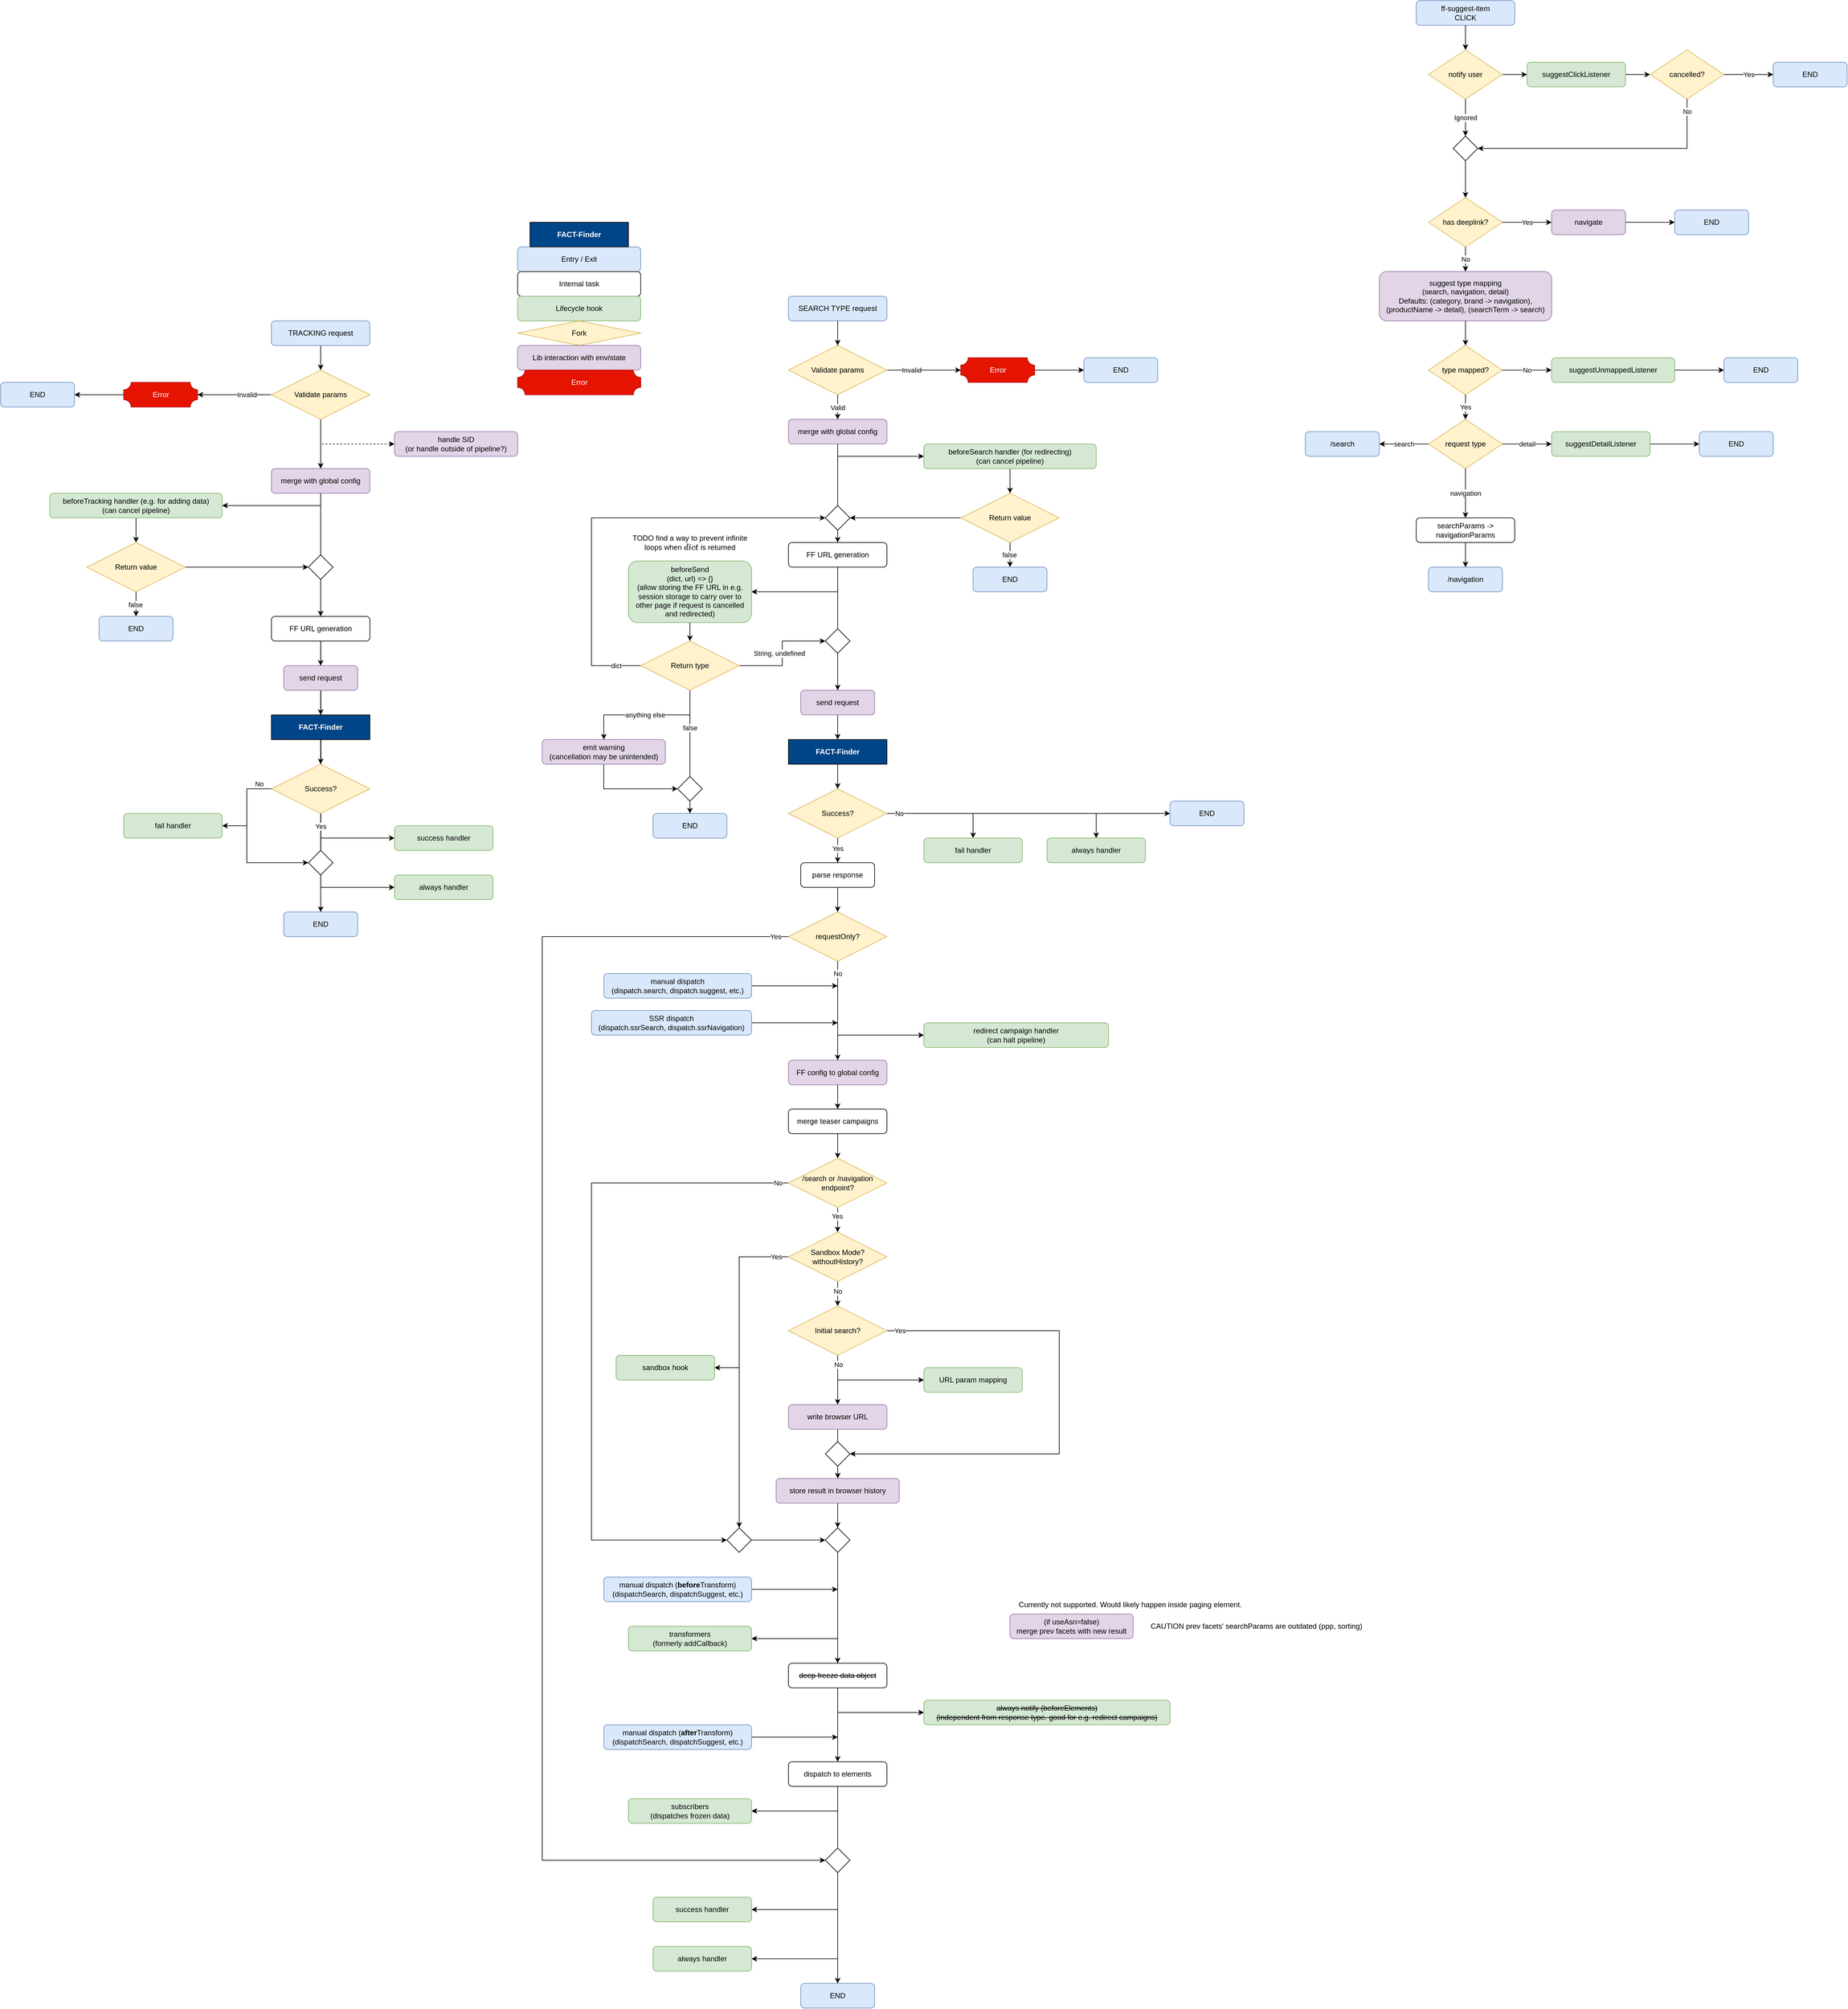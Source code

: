 <mxfile version="24.4.0" type="device">
  <diagram id="PGH-OwDka9Virz7BmbtO" name="Page-1">
    <mxGraphModel dx="2993" dy="1783" grid="1" gridSize="10" guides="1" tooltips="1" connect="1" arrows="1" fold="1" page="0" pageScale="1" pageWidth="827" pageHeight="1169" math="0" shadow="0">
      <root>
        <mxCell id="0" />
        <mxCell id="1" parent="0" />
        <mxCell id="zSMjUOpFePblfedD7-O7-80" style="edgeStyle=orthogonalEdgeStyle;rounded=0;orthogonalLoop=1;jettySize=auto;html=1;exitX=0.5;exitY=1;exitDx=0;exitDy=0;entryX=1;entryY=0.5;entryDx=0;entryDy=0;" parent="1" source="kgr-mRGhmoVpjvBbdEEU-1" target="zSMjUOpFePblfedD7-O7-79" edge="1">
          <mxGeometry relative="1" as="geometry" />
        </mxCell>
        <mxCell id="S4nxekJH2j70LV7q1cII-17" style="edgeStyle=orthogonalEdgeStyle;rounded=0;orthogonalLoop=1;jettySize=auto;html=1;exitX=0.5;exitY=1;exitDx=0;exitDy=0;entryX=1;entryY=0.5;entryDx=0;entryDy=0;" parent="1" source="kgr-mRGhmoVpjvBbdEEU-1" target="S4nxekJH2j70LV7q1cII-11" edge="1">
          <mxGeometry relative="1" as="geometry" />
        </mxCell>
        <mxCell id="S4nxekJH2j70LV7q1cII-6" style="edgeStyle=orthogonalEdgeStyle;rounded=0;orthogonalLoop=1;jettySize=auto;html=1;exitX=0.5;exitY=1;exitDx=0;exitDy=0;entryX=1;entryY=0.5;entryDx=0;entryDy=0;" parent="1" source="kgr-mRGhmoVpjvBbdEEU-1" target="S4nxekJH2j70LV7q1cII-1" edge="1">
          <mxGeometry relative="1" as="geometry" />
        </mxCell>
        <mxCell id="S4nxekJH2j70LV7q1cII-18" style="edgeStyle=orthogonalEdgeStyle;rounded=0;orthogonalLoop=1;jettySize=auto;html=1;exitX=0.5;exitY=1;exitDx=0;exitDy=0;entryX=0.5;entryY=0;entryDx=0;entryDy=0;" parent="1" source="kgr-mRGhmoVpjvBbdEEU-1" target="S4nxekJH2j70LV7q1cII-2" edge="1">
          <mxGeometry relative="1" as="geometry" />
        </mxCell>
        <mxCell id="S4nxekJH2j70LV7q1cII-20" style="edgeStyle=orthogonalEdgeStyle;rounded=0;orthogonalLoop=1;jettySize=auto;html=1;exitX=0.5;exitY=1;exitDx=0;exitDy=0;entryX=0.5;entryY=0;entryDx=0;entryDy=0;" parent="1" source="kgr-mRGhmoVpjvBbdEEU-1" target="S4nxekJH2j70LV7q1cII-5" edge="1">
          <mxGeometry relative="1" as="geometry" />
        </mxCell>
        <mxCell id="S4nxekJH2j70LV7q1cII-3" style="edgeStyle=orthogonalEdgeStyle;rounded=0;orthogonalLoop=1;jettySize=auto;html=1;exitX=0.5;exitY=1;exitDx=0;exitDy=0;entryX=0.5;entryY=0;entryDx=0;entryDy=0;" parent="1" source="kgr-mRGhmoVpjvBbdEEU-1" target="S4nxekJH2j70LV7q1cII-19" edge="1">
          <mxGeometry relative="1" as="geometry">
            <mxPoint x="650" y="1070" as="targetPoint" />
          </mxGeometry>
        </mxCell>
        <mxCell id="kgr-mRGhmoVpjvBbdEEU-16" style="edgeStyle=orthogonalEdgeStyle;rounded=0;orthogonalLoop=1;jettySize=auto;html=1;exitX=0.5;exitY=1;exitDx=0;exitDy=0;entryX=1;entryY=0.5;entryDx=0;entryDy=0;fontColor=#FFFFFF;" parent="1" source="kgr-mRGhmoVpjvBbdEEU-1" target="kgr-mRGhmoVpjvBbdEEU-39" edge="1">
          <mxGeometry relative="1" as="geometry" />
        </mxCell>
        <mxCell id="XTxafjo1cV7uBGH2JXj9-17" style="edgeStyle=orthogonalEdgeStyle;rounded=0;orthogonalLoop=1;jettySize=auto;html=1;exitX=0.5;exitY=1;exitDx=0;exitDy=0;entryX=0;entryY=0.5;entryDx=0;entryDy=0;fontColor=#FFFFFF;" parent="1" source="kgr-mRGhmoVpjvBbdEEU-1" target="XTxafjo1cV7uBGH2JXj9-16" edge="1">
          <mxGeometry relative="1" as="geometry" />
        </mxCell>
        <mxCell id="kgr-mRGhmoVpjvBbdEEU-40" style="edgeStyle=orthogonalEdgeStyle;rounded=0;orthogonalLoop=1;jettySize=auto;html=1;exitX=0.5;exitY=1;exitDx=0;exitDy=0;fontColor=#FFFFFF;entryX=0.5;entryY=0;entryDx=0;entryDy=0;" parent="1" source="kgr-mRGhmoVpjvBbdEEU-1" target="kgr-mRGhmoVpjvBbdEEU-19" edge="1">
          <mxGeometry relative="1" as="geometry" />
        </mxCell>
        <mxCell id="vn4fwfKIWPlNxGgnpxQX-46" value="Yes" style="edgeLabel;html=1;align=center;verticalAlign=middle;resizable=0;points=[];" parent="kgr-mRGhmoVpjvBbdEEU-40" vertex="1" connectable="0">
          <mxGeometry x="0.965" y="-1" relative="1" as="geometry">
            <mxPoint as="offset" />
          </mxGeometry>
        </mxCell>
        <mxCell id="tLaYtySNncd-TnG7kk37-2" style="edgeStyle=orthogonalEdgeStyle;rounded=0;orthogonalLoop=1;jettySize=auto;html=1;exitX=0.5;exitY=1;exitDx=0;exitDy=0;entryX=0;entryY=0.5;entryDx=0;entryDy=0;" parent="1" source="kgr-mRGhmoVpjvBbdEEU-1" target="tLaYtySNncd-TnG7kk37-1" edge="1">
          <mxGeometry relative="1" as="geometry" />
        </mxCell>
        <mxCell id="jL8QYpydiHu250yGBeiO-6" style="edgeStyle=orthogonalEdgeStyle;rounded=0;orthogonalLoop=1;jettySize=auto;html=1;exitX=0.5;exitY=1;exitDx=0;exitDy=0;entryX=0;entryY=0.5;entryDx=0;entryDy=0;" parent="1" target="jL8QYpydiHu250yGBeiO-1" edge="1">
          <mxGeometry relative="1" as="geometry">
            <mxPoint x="360" y="160" as="sourcePoint" />
            <Array as="points">
              <mxPoint x="360" y="1240" />
            </Array>
          </mxGeometry>
        </mxCell>
        <mxCell id="QBqedO2uBExAdErLaSBS-8" style="edgeStyle=orthogonalEdgeStyle;rounded=0;orthogonalLoop=1;jettySize=auto;html=1;exitX=0;exitY=0.5;exitDx=0;exitDy=0;entryX=1;entryY=0.5;entryDx=0;entryDy=0;entryPerimeter=0;" parent="1" source="zSMjUOpFePblfedD7-O7-6" target="QBqedO2uBExAdErLaSBS-6" edge="1">
          <mxGeometry relative="1" as="geometry" />
        </mxCell>
        <mxCell id="QBqedO2uBExAdErLaSBS-5" style="edgeStyle=orthogonalEdgeStyle;rounded=0;orthogonalLoop=1;jettySize=auto;html=1;exitX=1;exitY=0.5;exitDx=0;exitDy=0;entryX=0;entryY=0.5;entryDx=0;entryDy=0;entryPerimeter=0;" parent="1" source="zSMjUOpFePblfedD7-O7-9" target="QBqedO2uBExAdErLaSBS-3" edge="1">
          <mxGeometry relative="1" as="geometry" />
        </mxCell>
        <mxCell id="zSMjUOpFePblfedD7-O7-88" style="edgeStyle=orthogonalEdgeStyle;rounded=0;orthogonalLoop=1;jettySize=auto;html=1;exitX=0.5;exitY=1;exitDx=0;exitDy=0;entryX=0;entryY=0.5;entryDx=0;entryDy=0;dashed=1;" parent="1" source="zSMjUOpFePblfedD7-O7-1" target="zSMjUOpFePblfedD7-O7-21" edge="1">
          <mxGeometry relative="1" as="geometry" />
        </mxCell>
        <mxCell id="jXwgxOL7yY8ilAP3rIAO-3" style="edgeStyle=orthogonalEdgeStyle;rounded=0;orthogonalLoop=1;jettySize=auto;html=1;exitX=0.5;exitY=1;exitDx=0;exitDy=0;entryX=1;entryY=0.5;entryDx=0;entryDy=0;" parent="1" source="kgr-mRGhmoVpjvBbdEEU-1" target="jXwgxOL7yY8ilAP3rIAO-1" edge="1">
          <mxGeometry relative="1" as="geometry" />
        </mxCell>
        <mxCell id="kgr-mRGhmoVpjvBbdEEU-23" style="edgeStyle=orthogonalEdgeStyle;rounded=0;orthogonalLoop=1;jettySize=auto;html=1;exitX=0.5;exitY=1;exitDx=0;exitDy=0;entryX=0.5;entryY=0;entryDx=0;entryDy=0;fontColor=#FFFFFF;" parent="1" source="kgr-mRGhmoVpjvBbdEEU-1" target="kgr-mRGhmoVpjvBbdEEU-6" edge="1">
          <mxGeometry relative="1" as="geometry" />
        </mxCell>
        <mxCell id="kgr-mRGhmoVpjvBbdEEU-14" style="edgeStyle=orthogonalEdgeStyle;rounded=0;orthogonalLoop=1;jettySize=auto;html=1;exitX=0.5;exitY=1;exitDx=0;exitDy=0;entryX=0.5;entryY=0;entryDx=0;entryDy=0;fontColor=#FFFFFF;" parent="1" source="kgr-mRGhmoVpjvBbdEEU-1" target="kgr-mRGhmoVpjvBbdEEU-22" edge="1">
          <mxGeometry relative="1" as="geometry" />
        </mxCell>
        <mxCell id="kgr-mRGhmoVpjvBbdEEU-10" style="edgeStyle=orthogonalEdgeStyle;rounded=0;orthogonalLoop=1;jettySize=auto;html=1;exitX=0.5;exitY=1;exitDx=0;exitDy=0;fontColor=#FFFFFF;entryX=0.5;entryY=0;entryDx=0;entryDy=0;" parent="1" source="kgr-mRGhmoVpjvBbdEEU-1" target="zSMjUOpFePblfedD7-O7-9" edge="1">
          <mxGeometry relative="1" as="geometry">
            <mxPoint x="170" y="110" as="targetPoint" />
          </mxGeometry>
        </mxCell>
        <mxCell id="kgr-mRGhmoVpjvBbdEEU-13" style="edgeStyle=orthogonalEdgeStyle;rounded=0;orthogonalLoop=1;jettySize=auto;html=1;exitX=0.5;exitY=1;exitDx=0;exitDy=0;fontColor=#FFFFFF;entryX=0.5;entryY=0;entryDx=0;entryDy=0;" parent="1" source="kgr-mRGhmoVpjvBbdEEU-1" target="kgr-mRGhmoVpjvBbdEEU-5" edge="1">
          <mxGeometry relative="1" as="geometry">
            <mxPoint x="360" y="300" as="targetPoint" />
          </mxGeometry>
        </mxCell>
        <mxCell id="kgr-mRGhmoVpjvBbdEEU-11" style="edgeStyle=orthogonalEdgeStyle;rounded=0;orthogonalLoop=1;jettySize=auto;html=1;exitX=0.5;exitY=1;exitDx=0;exitDy=0;entryX=0.5;entryY=0;entryDx=0;entryDy=0;fontColor=#FFFFFF;" parent="1" source="kgr-mRGhmoVpjvBbdEEU-1" target="kgr-mRGhmoVpjvBbdEEU-4" edge="1">
          <mxGeometry relative="1" as="geometry" />
        </mxCell>
        <mxCell id="kgr-mRGhmoVpjvBbdEEU-8" value="write browser URL" style="rounded=1;whiteSpace=wrap;html=1;fillColor=#e1d5e7;strokeColor=#9673a6;" parent="1" vertex="1">
          <mxGeometry x="280" y="1840" width="160" height="40" as="geometry" />
        </mxCell>
        <mxCell id="kgr-mRGhmoVpjvBbdEEU-38" style="edgeStyle=orthogonalEdgeStyle;rounded=0;orthogonalLoop=1;jettySize=auto;html=1;exitX=0.5;exitY=1;exitDx=0;exitDy=0;fontColor=#FFFFFF;entryX=0.5;entryY=0;entryDx=0;entryDy=0;" parent="1" source="kgr-mRGhmoVpjvBbdEEU-1" target="eiwtjNp1VNXI7E1ZomQx-4" edge="1">
          <mxGeometry relative="1" as="geometry">
            <mxPoint x="420" y="1190" as="targetPoint" />
          </mxGeometry>
        </mxCell>
        <mxCell id="kgr-mRGhmoVpjvBbdEEU-39" value="transformers&lt;br&gt;(formerly addCallback)" style="rounded=1;whiteSpace=wrap;html=1;fillColor=#d5e8d4;strokeColor=#82b366;" parent="1" vertex="1">
          <mxGeometry x="20" y="2200" width="200" height="40" as="geometry" />
        </mxCell>
        <mxCell id="S4nxekJH2j70LV7q1cII-1" value="subscribers&lt;br&gt;(dispatches frozen data)" style="rounded=1;whiteSpace=wrap;html=1;fillColor=#d5e8d4;strokeColor=#82b366;" parent="1" vertex="1">
          <mxGeometry x="20" y="2480" width="200" height="40" as="geometry" />
        </mxCell>
        <mxCell id="S4nxekJH2j70LV7q1cII-2" value="END" style="rounded=1;whiteSpace=wrap;html=1;fillColor=#dae8fc;strokeColor=#6c8ebf;" parent="1" vertex="1">
          <mxGeometry x="300" y="2780" width="120" height="40" as="geometry" />
        </mxCell>
        <mxCell id="S4nxekJH2j70LV7q1cII-5" value="dispatch to elements" style="rounded=1;whiteSpace=wrap;html=1;" parent="1" vertex="1">
          <mxGeometry x="280" y="2420" width="160" height="40" as="geometry" />
        </mxCell>
        <mxCell id="S4nxekJH2j70LV7q1cII-7" value="URL param mapping" style="rounded=1;whiteSpace=wrap;html=1;fillColor=#d5e8d4;strokeColor=#82b366;" parent="1" vertex="1">
          <mxGeometry x="500" y="1780" width="160" height="40" as="geometry" />
        </mxCell>
        <mxCell id="S4nxekJH2j70LV7q1cII-11" value="success handler" style="rounded=1;whiteSpace=wrap;html=1;fillColor=#d5e8d4;strokeColor=#82b366;" parent="1" vertex="1">
          <mxGeometry x="60" y="2640" width="160" height="40" as="geometry" />
        </mxCell>
        <mxCell id="S4nxekJH2j70LV7q1cII-19" value="&lt;strike&gt;deep freeze data object&lt;/strike&gt;" style="rounded=1;whiteSpace=wrap;html=1;" parent="1" vertex="1">
          <mxGeometry x="280" y="2260" width="160" height="40" as="geometry" />
        </mxCell>
        <mxCell id="kgr-mRGhmoVpjvBbdEEU-9" value="sandbox hook" style="rounded=1;whiteSpace=wrap;html=1;fillColor=#d5e8d4;strokeColor=#82b366;" parent="1" vertex="1">
          <mxGeometry y="1760" width="160" height="40" as="geometry" />
        </mxCell>
        <mxCell id="XTxafjo1cV7uBGH2JXj9-12" style="edgeStyle=orthogonalEdgeStyle;rounded=0;orthogonalLoop=1;jettySize=auto;html=1;exitX=0.5;exitY=1;exitDx=0;exitDy=0;entryX=0.5;entryY=0;entryDx=0;entryDy=0;fontColor=#FFFFFF;" parent="1" source="kgr-mRGhmoVpjvBbdEEU-1" target="kgr-mRGhmoVpjvBbdEEU-35" edge="1">
          <mxGeometry relative="1" as="geometry" />
        </mxCell>
        <mxCell id="vn4fwfKIWPlNxGgnpxQX-22" value="Yes" style="edgeLabel;html=1;align=center;verticalAlign=middle;resizable=0;points=[];" parent="XTxafjo1cV7uBGH2JXj9-12" vertex="1" connectable="0">
          <mxGeometry x="0.93" relative="1" as="geometry">
            <mxPoint y="8" as="offset" />
          </mxGeometry>
        </mxCell>
        <mxCell id="XTxafjo1cV7uBGH2JXj9-10" value="" style="edgeStyle=orthogonalEdgeStyle;rounded=0;orthogonalLoop=1;jettySize=auto;html=1;exitX=0.5;exitY=1;exitDx=0;exitDy=0;entryX=0.5;entryY=0;entryDx=0;entryDy=0;fontColor=#FFFFFF;startArrow=none;" parent="1" source="zSMjUOpFePblfedD7-O7-9" target="XTxafjo1cV7uBGH2JXj9-6" edge="1">
          <mxGeometry width="50" height="50" relative="1" as="geometry">
            <mxPoint x="530" y="810" as="sourcePoint" />
            <mxPoint x="580" y="760" as="targetPoint" />
          </mxGeometry>
        </mxCell>
        <mxCell id="vn4fwfKIWPlNxGgnpxQX-20" value="Valid" style="edgeLabel;html=1;align=center;verticalAlign=middle;resizable=0;points=[];" parent="XTxafjo1cV7uBGH2JXj9-10" vertex="1" connectable="0">
          <mxGeometry x="-0.926" relative="1" as="geometry">
            <mxPoint y="-3" as="offset" />
          </mxGeometry>
        </mxCell>
        <mxCell id="XTxafjo1cV7uBGH2JXj9-16" value="&lt;strike&gt;always notify (beforeElements)&lt;br&gt;(independent from response type. good for e.g. redirect campaigns)&lt;/strike&gt;" style="rounded=1;whiteSpace=wrap;html=1;fillColor=#d5e8d4;strokeColor=#82b366;" parent="1" vertex="1">
          <mxGeometry x="500" y="2320" width="400" height="40" as="geometry" />
        </mxCell>
        <mxCell id="XTxafjo1cV7uBGH2JXj9-19" value="(if useAsn=false)&lt;br&gt;merge prev facets with new result" style="rounded=1;whiteSpace=wrap;html=1;strokeColor=#9673a6;fillColor=#e1d5e7;" parent="1" vertex="1">
          <mxGeometry x="640" y="2180" width="200" height="40" as="geometry" />
        </mxCell>
        <mxCell id="kgr-mRGhmoVpjvBbdEEU-22" value="send request" style="rounded=1;whiteSpace=wrap;html=1;fillColor=#e1d5e7;strokeColor=#9673a6;" parent="1" vertex="1">
          <mxGeometry x="300" y="680" width="120" height="40" as="geometry" />
        </mxCell>
        <mxCell id="kgr-mRGhmoVpjvBbdEEU-4" value="merge with global config" style="rounded=1;whiteSpace=wrap;html=1;fillColor=#e1d5e7;strokeColor=#9673a6;" parent="1" vertex="1">
          <mxGeometry x="280" y="240" width="160" height="40" as="geometry" />
        </mxCell>
        <mxCell id="kgr-mRGhmoVpjvBbdEEU-1" value="SEARCH TYPE request" style="rounded=1;whiteSpace=wrap;html=1;fillColor=#dae8fc;strokeColor=#6c8ebf;" parent="1" vertex="1">
          <mxGeometry x="280" y="40" width="160" height="40" as="geometry" />
        </mxCell>
        <mxCell id="zSMjUOpFePblfedD7-O7-76" style="edgeStyle=orthogonalEdgeStyle;rounded=0;orthogonalLoop=1;jettySize=auto;html=1;exitX=1;exitY=0.5;exitDx=0;exitDy=0;entryX=0.5;entryY=0;entryDx=0;entryDy=0;" parent="1" source="XTxafjo1cV7uBGH2JXj9-6" target="zSMjUOpFePblfedD7-O7-75" edge="1">
          <mxGeometry relative="1" as="geometry" />
        </mxCell>
        <mxCell id="zSMjUOpFePblfedD7-O7-77" style="edgeStyle=orthogonalEdgeStyle;rounded=0;orthogonalLoop=1;jettySize=auto;html=1;exitX=1;exitY=0.5;exitDx=0;exitDy=0;entryX=0.5;entryY=0;entryDx=0;entryDy=0;" parent="1" source="XTxafjo1cV7uBGH2JXj9-6" target="zSMjUOpFePblfedD7-O7-74" edge="1">
          <mxGeometry relative="1" as="geometry" />
        </mxCell>
        <mxCell id="zSMjUOpFePblfedD7-O7-78" style="edgeStyle=orthogonalEdgeStyle;rounded=0;orthogonalLoop=1;jettySize=auto;html=1;exitX=1;exitY=0.5;exitDx=0;exitDy=0;entryX=0;entryY=0.5;entryDx=0;entryDy=0;" parent="1" source="XTxafjo1cV7uBGH2JXj9-6" target="zSMjUOpFePblfedD7-O7-73" edge="1">
          <mxGeometry relative="1" as="geometry" />
        </mxCell>
        <mxCell id="vn4fwfKIWPlNxGgnpxQX-23" value="No" style="edgeLabel;html=1;align=center;verticalAlign=middle;resizable=0;points=[];" parent="zSMjUOpFePblfedD7-O7-78" vertex="1" connectable="0">
          <mxGeometry x="-0.744" y="-1" relative="1" as="geometry">
            <mxPoint x="-39" y="-1" as="offset" />
          </mxGeometry>
        </mxCell>
        <mxCell id="vn4fwfKIWPlNxGgnpxQX-44" style="edgeStyle=orthogonalEdgeStyle;rounded=0;orthogonalLoop=1;jettySize=auto;html=1;exitX=0;exitY=0.5;exitDx=0;exitDy=0;" parent="1" source="XTxafjo1cV7uBGH2JXj9-6" edge="1">
          <mxGeometry relative="1" as="geometry">
            <mxPoint x="279.69" y="880.345" as="targetPoint" />
          </mxGeometry>
        </mxCell>
        <object label="Success?" id="XTxafjo1cV7uBGH2JXj9-6">
          <mxCell style="rhombus;whiteSpace=wrap;html=1;fillColor=#fff2cc;rounded=0;strokeColor=#d6b656;" parent="1" vertex="1">
            <mxGeometry x="280" y="840" width="160" height="80" as="geometry" />
          </mxCell>
        </object>
        <mxCell id="XTxafjo1cV7uBGH2JXj9-11" value="END" style="rounded=1;whiteSpace=wrap;html=1;fillColor=#dae8fc;strokeColor=#6c8ebf;" parent="1" vertex="1">
          <mxGeometry x="760" y="140" width="120" height="40" as="geometry" />
        </mxCell>
        <mxCell id="kgr-mRGhmoVpjvBbdEEU-35" value="parse response" style="rounded=1;whiteSpace=wrap;html=1;" parent="1" vertex="1">
          <mxGeometry x="300" y="960" width="120" height="40" as="geometry" />
        </mxCell>
        <mxCell id="iOIsJY_UbsYQWPSSpRrL-6" style="edgeStyle=orthogonalEdgeStyle;rounded=0;orthogonalLoop=1;jettySize=auto;html=1;exitX=0;exitY=0.5;exitDx=0;exitDy=0;entryX=0.5;entryY=0;entryDx=0;entryDy=0;" edge="1" parent="1" source="kgr-mRGhmoVpjvBbdEEU-19" target="iOIsJY_UbsYQWPSSpRrL-15">
          <mxGeometry relative="1" as="geometry">
            <mxPoint x="240" y="2070" as="targetPoint" />
          </mxGeometry>
        </mxCell>
        <mxCell id="iOIsJY_UbsYQWPSSpRrL-7" style="edgeStyle=orthogonalEdgeStyle;rounded=0;orthogonalLoop=1;jettySize=auto;html=1;exitX=0;exitY=0.5;exitDx=0;exitDy=0;entryX=1;entryY=0.5;entryDx=0;entryDy=0;" edge="1" parent="1" source="kgr-mRGhmoVpjvBbdEEU-19" target="kgr-mRGhmoVpjvBbdEEU-9">
          <mxGeometry relative="1" as="geometry">
            <Array as="points">
              <mxPoint x="200" y="1600" />
              <mxPoint x="200" y="1780" />
            </Array>
          </mxGeometry>
        </mxCell>
        <mxCell id="iOIsJY_UbsYQWPSSpRrL-19" value="Yes" style="edgeLabel;html=1;align=center;verticalAlign=middle;resizable=0;points=[];" vertex="1" connectable="0" parent="iOIsJY_UbsYQWPSSpRrL-7">
          <mxGeometry x="-0.854" relative="1" as="geometry">
            <mxPoint x="2" as="offset" />
          </mxGeometry>
        </mxCell>
        <mxCell id="iOIsJY_UbsYQWPSSpRrL-21" style="edgeStyle=orthogonalEdgeStyle;rounded=0;orthogonalLoop=1;jettySize=auto;html=1;exitX=0.5;exitY=1;exitDx=0;exitDy=0;entryX=0.5;entryY=0;entryDx=0;entryDy=0;" edge="1" parent="1" source="kgr-mRGhmoVpjvBbdEEU-19" target="TaJ5rHGoKSjFWob2VeIy-1">
          <mxGeometry relative="1" as="geometry">
            <mxPoint x="480" y="1670" as="targetPoint" />
          </mxGeometry>
        </mxCell>
        <mxCell id="iOIsJY_UbsYQWPSSpRrL-22" value="No" style="edgeLabel;html=1;align=center;verticalAlign=middle;resizable=0;points=[];" vertex="1" connectable="0" parent="iOIsJY_UbsYQWPSSpRrL-21">
          <mxGeometry x="-0.201" y="-2" relative="1" as="geometry">
            <mxPoint x="2" as="offset" />
          </mxGeometry>
        </mxCell>
        <mxCell id="kgr-mRGhmoVpjvBbdEEU-19" value="Sandbox Mode?&lt;div&gt;withoutHistory?&lt;/div&gt;" style="rhombus;whiteSpace=wrap;html=1;fillColor=#fff2cc;rounded=0;strokeColor=#d6b656;" parent="1" vertex="1">
          <mxGeometry x="280" y="1560" width="160" height="80" as="geometry" />
        </mxCell>
        <mxCell id="kgr-mRGhmoVpjvBbdEEU-6" value="FACT-Finder" style="rounded=0;whiteSpace=wrap;html=1;fillColor=#004587;fontColor=#FFFFFF;fontStyle=1" parent="1" vertex="1">
          <mxGeometry x="280" y="760" width="160" height="40" as="geometry" />
        </mxCell>
        <mxCell id="vn4fwfKIWPlNxGgnpxQX-4" style="edgeStyle=orthogonalEdgeStyle;rounded=0;orthogonalLoop=1;jettySize=auto;html=1;exitX=0.5;exitY=1;exitDx=0;exitDy=0;entryX=0.5;entryY=0;entryDx=0;entryDy=0;" parent="1" source="jXwgxOL7yY8ilAP3rIAO-1" target="vn4fwfKIWPlNxGgnpxQX-3" edge="1">
          <mxGeometry relative="1" as="geometry" />
        </mxCell>
        <mxCell id="jXwgxOL7yY8ilAP3rIAO-1" value="beforeSend&lt;br&gt;(dict, url) =&amp;gt; {}&lt;br&gt;(allow storing the FF URL in e.g. session storage to carry over to other page if request is cancelled and redirected)" style="rounded=1;whiteSpace=wrap;html=1;fillColor=#d5e8d4;strokeColor=#82b366;" parent="1" vertex="1">
          <mxGeometry x="20" y="470" width="200" height="100" as="geometry" />
        </mxCell>
        <mxCell id="zSMjUOpFePblfedD7-O7-8" style="edgeStyle=orthogonalEdgeStyle;rounded=0;orthogonalLoop=1;jettySize=auto;html=1;exitX=0.5;exitY=1;exitDx=0;exitDy=0;entryX=0.5;entryY=0;entryDx=0;entryDy=0;" parent="1" source="zSMjUOpFePblfedD7-O7-1" target="zSMjUOpFePblfedD7-O7-6" edge="1">
          <mxGeometry relative="1" as="geometry" />
        </mxCell>
        <mxCell id="zSMjUOpFePblfedD7-O7-26" style="edgeStyle=orthogonalEdgeStyle;rounded=0;orthogonalLoop=1;jettySize=auto;html=1;exitX=0.5;exitY=1;exitDx=0;exitDy=0;entryX=0.5;entryY=0;entryDx=0;entryDy=0;" parent="1" source="zSMjUOpFePblfedD7-O7-1" target="zSMjUOpFePblfedD7-O7-24" edge="1">
          <mxGeometry relative="1" as="geometry" />
        </mxCell>
        <mxCell id="zSMjUOpFePblfedD7-O7-27" style="edgeStyle=orthogonalEdgeStyle;rounded=0;orthogonalLoop=1;jettySize=auto;html=1;exitX=0.5;exitY=1;exitDx=0;exitDy=0;entryX=0.5;entryY=0;entryDx=0;entryDy=0;" parent="1" source="zSMjUOpFePblfedD7-O7-1" target="zSMjUOpFePblfedD7-O7-4" edge="1">
          <mxGeometry relative="1" as="geometry" />
        </mxCell>
        <mxCell id="zSMjUOpFePblfedD7-O7-28" style="edgeStyle=orthogonalEdgeStyle;rounded=0;orthogonalLoop=1;jettySize=auto;html=1;exitX=0.5;exitY=1;exitDx=0;exitDy=0;entryX=0.5;entryY=0;entryDx=0;entryDy=0;" parent="1" source="zSMjUOpFePblfedD7-O7-1" target="zSMjUOpFePblfedD7-O7-23" edge="1">
          <mxGeometry relative="1" as="geometry" />
        </mxCell>
        <mxCell id="zSMjUOpFePblfedD7-O7-30" style="edgeStyle=orthogonalEdgeStyle;rounded=0;orthogonalLoop=1;jettySize=auto;html=1;exitX=0.5;exitY=1;exitDx=0;exitDy=0;entryX=0.5;entryY=0;entryDx=0;entryDy=0;" parent="1" source="zSMjUOpFePblfedD7-O7-1" target="zSMjUOpFePblfedD7-O7-29" edge="1">
          <mxGeometry relative="1" as="geometry" />
        </mxCell>
        <mxCell id="zSMjUOpFePblfedD7-O7-40" style="edgeStyle=orthogonalEdgeStyle;rounded=0;orthogonalLoop=1;jettySize=auto;html=1;exitX=0.5;exitY=1;exitDx=0;exitDy=0;entryX=0.5;entryY=0;entryDx=0;entryDy=0;" parent="1" source="zSMjUOpFePblfedD7-O7-1" target="zSMjUOpFePblfedD7-O7-34" edge="1">
          <mxGeometry relative="1" as="geometry" />
        </mxCell>
        <mxCell id="zSMjUOpFePblfedD7-O7-50" style="edgeStyle=orthogonalEdgeStyle;rounded=0;orthogonalLoop=1;jettySize=auto;html=1;exitX=0.5;exitY=1;exitDx=0;exitDy=0;entryX=0;entryY=0.5;entryDx=0;entryDy=0;" parent="1" source="zSMjUOpFePblfedD7-O7-1" target="zSMjUOpFePblfedD7-O7-42" edge="1">
          <mxGeometry relative="1" as="geometry" />
        </mxCell>
        <mxCell id="zSMjUOpFePblfedD7-O7-51" style="edgeStyle=orthogonalEdgeStyle;rounded=0;orthogonalLoop=1;jettySize=auto;html=1;exitX=0.5;exitY=1;exitDx=0;exitDy=0;entryX=0;entryY=0.5;entryDx=0;entryDy=0;" parent="1" source="DkvDWB6t-5c_RZp_N2AP-7" target="zSMjUOpFePblfedD7-O7-47" edge="1">
          <mxGeometry relative="1" as="geometry" />
        </mxCell>
        <mxCell id="zSMjUOpFePblfedD7-O7-52" style="edgeStyle=orthogonalEdgeStyle;rounded=0;orthogonalLoop=1;jettySize=auto;html=1;exitX=0.5;exitY=1;exitDx=0;exitDy=0;entryX=0.5;entryY=0;entryDx=0;entryDy=0;" parent="1" target="zSMjUOpFePblfedD7-O7-41" edge="1">
          <mxGeometry relative="1" as="geometry">
            <mxPoint x="-480" y="540" as="sourcePoint" />
          </mxGeometry>
        </mxCell>
        <mxCell id="vn4fwfKIWPlNxGgnpxQX-15" value="Yes" style="edgeLabel;html=1;align=center;verticalAlign=middle;resizable=0;points=[];" parent="zSMjUOpFePblfedD7-O7-52" vertex="1" connectable="0">
          <mxGeometry x="0.474" relative="1" as="geometry">
            <mxPoint y="-8" as="offset" />
          </mxGeometry>
        </mxCell>
        <mxCell id="DkvDWB6t-5c_RZp_N2AP-11" style="edgeStyle=orthogonalEdgeStyle;rounded=0;orthogonalLoop=1;jettySize=auto;html=1;exitX=0.5;exitY=1;exitDx=0;exitDy=0;entryX=1;entryY=0.5;entryDx=0;entryDy=0;" parent="1" source="zSMjUOpFePblfedD7-O7-1" target="DkvDWB6t-5c_RZp_N2AP-4" edge="1">
          <mxGeometry relative="1" as="geometry" />
        </mxCell>
        <mxCell id="zSMjUOpFePblfedD7-O7-1" value="TRACKING request" style="rounded=1;whiteSpace=wrap;html=1;fillColor=#dae8fc;strokeColor=#6c8ebf;" parent="1" vertex="1">
          <mxGeometry x="-560" y="80" width="160" height="40" as="geometry" />
        </mxCell>
        <mxCell id="zSMjUOpFePblfedD7-O7-4" value="FF URL generation" style="rounded=1;whiteSpace=wrap;html=1;" parent="1" vertex="1">
          <mxGeometry x="-560" y="560" width="160" height="40" as="geometry" />
        </mxCell>
        <mxCell id="zSMjUOpFePblfedD7-O7-20" style="edgeStyle=orthogonalEdgeStyle;rounded=0;orthogonalLoop=1;jettySize=auto;html=1;exitX=0;exitY=0.5;exitDx=0;exitDy=0;entryX=1;entryY=0.5;entryDx=0;entryDy=0;" parent="1" source="zSMjUOpFePblfedD7-O7-6" target="zSMjUOpFePblfedD7-O7-18" edge="1">
          <mxGeometry relative="1" as="geometry" />
        </mxCell>
        <mxCell id="QBqedO2uBExAdErLaSBS-7" value="Invalid" style="edgeLabel;html=1;align=center;verticalAlign=middle;resizable=0;points=[];" parent="zSMjUOpFePblfedD7-O7-20" vertex="1" connectable="0">
          <mxGeometry x="-0.684" y="-2" relative="1" as="geometry">
            <mxPoint x="10" y="2" as="offset" />
          </mxGeometry>
        </mxCell>
        <mxCell id="zSMjUOpFePblfedD7-O7-6" value="Validate params" style="rhombus;whiteSpace=wrap;html=1;fillColor=#fff2cc;rounded=0;strokeColor=#d6b656;" parent="1" vertex="1">
          <mxGeometry x="-560" y="160" width="160" height="80" as="geometry" />
        </mxCell>
        <mxCell id="zSMjUOpFePblfedD7-O7-72" style="edgeStyle=orthogonalEdgeStyle;rounded=0;orthogonalLoop=1;jettySize=auto;html=1;exitX=1;exitY=0.5;exitDx=0;exitDy=0;entryX=0;entryY=0.5;entryDx=0;entryDy=0;" parent="1" source="zSMjUOpFePblfedD7-O7-9" target="XTxafjo1cV7uBGH2JXj9-11" edge="1">
          <mxGeometry relative="1" as="geometry" />
        </mxCell>
        <mxCell id="vn4fwfKIWPlNxGgnpxQX-21" value="Invalid" style="edgeLabel;html=1;align=center;verticalAlign=middle;resizable=0;points=[];" parent="zSMjUOpFePblfedD7-O7-72" vertex="1" connectable="0">
          <mxGeometry x="-0.746" relative="1" as="geometry">
            <mxPoint x="-1" as="offset" />
          </mxGeometry>
        </mxCell>
        <mxCell id="zSMjUOpFePblfedD7-O7-9" value="Validate params" style="rhombus;whiteSpace=wrap;html=1;fillColor=#fff2cc;rounded=0;strokeColor=#d6b656;" parent="1" vertex="1">
          <mxGeometry x="280" y="120" width="160" height="80" as="geometry" />
        </mxCell>
        <mxCell id="zSMjUOpFePblfedD7-O7-16" value="" style="edgeStyle=orthogonalEdgeStyle;rounded=0;orthogonalLoop=1;jettySize=auto;html=1;exitX=0.5;exitY=1;exitDx=0;exitDy=0;entryX=0.5;entryY=0;entryDx=0;entryDy=0;fontColor=#FFFFFF;endArrow=none;" parent="1" source="kgr-mRGhmoVpjvBbdEEU-1" target="zSMjUOpFePblfedD7-O7-9" edge="1">
          <mxGeometry width="50" height="50" relative="1" as="geometry">
            <mxPoint x="360" y="80" as="sourcePoint" />
            <mxPoint x="360" y="560" as="targetPoint" />
          </mxGeometry>
        </mxCell>
        <mxCell id="zSMjUOpFePblfedD7-O7-18" value="END" style="rounded=1;whiteSpace=wrap;html=1;fillColor=#dae8fc;strokeColor=#6c8ebf;" parent="1" vertex="1">
          <mxGeometry x="-1000" y="180" width="120" height="40" as="geometry" />
        </mxCell>
        <mxCell id="zSMjUOpFePblfedD7-O7-21" value="handle SID&lt;br&gt;(or handle outside of pipeline?)" style="rounded=1;whiteSpace=wrap;html=1;fillColor=#e1d5e7;strokeColor=#9673a6;" parent="1" vertex="1">
          <mxGeometry x="-360" y="260" width="200" height="40" as="geometry" />
        </mxCell>
        <mxCell id="zSMjUOpFePblfedD7-O7-23" value="FACT-Finder" style="rounded=0;whiteSpace=wrap;html=1;fillColor=#004587;fontColor=#FFFFFF;fontStyle=1" parent="1" vertex="1">
          <mxGeometry x="-560" y="720" width="160" height="40" as="geometry" />
        </mxCell>
        <mxCell id="zSMjUOpFePblfedD7-O7-29" value="send request" style="rounded=1;whiteSpace=wrap;html=1;fillColor=#e1d5e7;strokeColor=#9673a6;" parent="1" vertex="1">
          <mxGeometry x="-540" y="640" width="120" height="40" as="geometry" />
        </mxCell>
        <mxCell id="zSMjUOpFePblfedD7-O7-89" style="edgeStyle=orthogonalEdgeStyle;rounded=0;orthogonalLoop=1;jettySize=auto;html=1;exitX=0;exitY=0.5;exitDx=0;exitDy=0;entryX=1;entryY=0.5;entryDx=0;entryDy=0;" parent="1" source="zSMjUOpFePblfedD7-O7-34" target="zSMjUOpFePblfedD7-O7-35" edge="1">
          <mxGeometry relative="1" as="geometry" />
        </mxCell>
        <mxCell id="zSMjUOpFePblfedD7-O7-34" value="Success?" style="rhombus;whiteSpace=wrap;html=1;fillColor=#fff2cc;rounded=0;strokeColor=#d6b656;" parent="1" vertex="1">
          <mxGeometry x="-560" y="800" width="160" height="80" as="geometry" />
        </mxCell>
        <mxCell id="zSMjUOpFePblfedD7-O7-53" style="edgeStyle=orthogonalEdgeStyle;rounded=0;orthogonalLoop=1;jettySize=auto;html=1;exitX=0;exitY=0.5;exitDx=0;exitDy=0;entryX=0;entryY=0.5;entryDx=0;entryDy=0;" parent="1" source="zSMjUOpFePblfedD7-O7-34" target="vn4fwfKIWPlNxGgnpxQX-37" edge="1">
          <mxGeometry relative="1" as="geometry">
            <mxPoint x="-480" y="1000" as="targetPoint" />
            <Array as="points">
              <mxPoint x="-600" y="840" />
            </Array>
          </mxGeometry>
        </mxCell>
        <mxCell id="vn4fwfKIWPlNxGgnpxQX-16" value="No" style="edgeLabel;html=1;align=center;verticalAlign=middle;resizable=0;points=[];" parent="zSMjUOpFePblfedD7-O7-53" vertex="1" connectable="0">
          <mxGeometry x="-0.625" y="1" relative="1" as="geometry">
            <mxPoint x="19" y="-17" as="offset" />
          </mxGeometry>
        </mxCell>
        <mxCell id="zSMjUOpFePblfedD7-O7-35" value="fail handler" style="rounded=1;whiteSpace=wrap;html=1;fillColor=#d5e8d4;strokeColor=#82b366;" parent="1" vertex="1">
          <mxGeometry x="-800" y="880" width="160" height="40" as="geometry" />
        </mxCell>
        <mxCell id="zSMjUOpFePblfedD7-O7-41" value="END" style="rounded=1;whiteSpace=wrap;html=1;fillColor=#dae8fc;strokeColor=#6c8ebf;" parent="1" vertex="1">
          <mxGeometry x="-540" y="1040" width="120" height="40" as="geometry" />
        </mxCell>
        <mxCell id="zSMjUOpFePblfedD7-O7-42" value="success handler" style="rounded=1;whiteSpace=wrap;html=1;fillColor=#d5e8d4;strokeColor=#82b366;" parent="1" vertex="1">
          <mxGeometry x="-360" y="900" width="160" height="40" as="geometry" />
        </mxCell>
        <mxCell id="zSMjUOpFePblfedD7-O7-47" value="always handler" style="rounded=1;whiteSpace=wrap;html=1;fillColor=#d5e8d4;strokeColor=#82b366;" parent="1" vertex="1">
          <mxGeometry x="-360" y="980" width="160" height="40" as="geometry" />
        </mxCell>
        <mxCell id="zSMjUOpFePblfedD7-O7-73" value="END" style="rounded=1;whiteSpace=wrap;html=1;fillColor=#dae8fc;strokeColor=#6c8ebf;" parent="1" vertex="1">
          <mxGeometry x="900" y="860" width="120" height="40" as="geometry" />
        </mxCell>
        <mxCell id="zSMjUOpFePblfedD7-O7-74" value="always handler" style="rounded=1;whiteSpace=wrap;html=1;fillColor=#d5e8d4;strokeColor=#82b366;" parent="1" vertex="1">
          <mxGeometry x="700" y="920" width="160" height="40" as="geometry" />
        </mxCell>
        <mxCell id="zSMjUOpFePblfedD7-O7-75" value="fail handler" style="rounded=1;whiteSpace=wrap;html=1;fillColor=#d5e8d4;strokeColor=#82b366;" parent="1" vertex="1">
          <mxGeometry x="500" y="920" width="160" height="40" as="geometry" />
        </mxCell>
        <mxCell id="zSMjUOpFePblfedD7-O7-79" value="always handler" style="rounded=1;whiteSpace=wrap;html=1;fillColor=#d5e8d4;strokeColor=#82b366;" parent="1" vertex="1">
          <mxGeometry x="60" y="2720" width="160" height="40" as="geometry" />
        </mxCell>
        <mxCell id="kgr-mRGhmoVpjvBbdEEU-5" value="FF URL generation" style="rounded=1;whiteSpace=wrap;html=1;" parent="1" vertex="1">
          <mxGeometry x="280" y="440" width="160" height="40" as="geometry" />
        </mxCell>
        <mxCell id="vn4fwfKIWPlNxGgnpxQX-1" value="TODO find a way to prevent infinite loops when `dict` is returned" style="text;html=1;strokeColor=none;fillColor=none;align=center;verticalAlign=middle;whiteSpace=wrap;rounded=0;" parent="1" vertex="1">
          <mxGeometry x="10" y="420" width="220" height="40" as="geometry" />
        </mxCell>
        <mxCell id="vn4fwfKIWPlNxGgnpxQX-32" style="edgeStyle=orthogonalEdgeStyle;rounded=0;orthogonalLoop=1;jettySize=auto;html=1;exitX=0;exitY=0.5;exitDx=0;exitDy=0;entryX=0;entryY=0.5;entryDx=0;entryDy=0;" parent="1" source="vn4fwfKIWPlNxGgnpxQX-3" target="vn4fwfKIWPlNxGgnpxQX-30" edge="1">
          <mxGeometry relative="1" as="geometry">
            <Array as="points">
              <mxPoint x="-40" y="640" />
              <mxPoint x="-40" y="400" />
            </Array>
          </mxGeometry>
        </mxCell>
        <mxCell id="vn4fwfKIWPlNxGgnpxQX-33" value="dict" style="edgeLabel;html=1;align=center;verticalAlign=middle;resizable=0;points=[];" parent="vn4fwfKIWPlNxGgnpxQX-32" vertex="1" connectable="0">
          <mxGeometry x="-0.83" relative="1" as="geometry">
            <mxPoint x="19" as="offset" />
          </mxGeometry>
        </mxCell>
        <mxCell id="vn4fwfKIWPlNxGgnpxQX-39" style="edgeStyle=orthogonalEdgeStyle;rounded=0;orthogonalLoop=1;jettySize=auto;html=1;exitX=1;exitY=0.5;exitDx=0;exitDy=0;entryX=0;entryY=0.5;entryDx=0;entryDy=0;" parent="1" source="vn4fwfKIWPlNxGgnpxQX-3" target="vn4fwfKIWPlNxGgnpxQX-38" edge="1">
          <mxGeometry relative="1" as="geometry" />
        </mxCell>
        <mxCell id="vn4fwfKIWPlNxGgnpxQX-40" value="String, undefined" style="edgeLabel;html=1;align=center;verticalAlign=middle;resizable=0;points=[];" parent="vn4fwfKIWPlNxGgnpxQX-39" vertex="1" connectable="0">
          <mxGeometry x="-0.783" relative="1" as="geometry">
            <mxPoint x="45" y="-20" as="offset" />
          </mxGeometry>
        </mxCell>
        <mxCell id="vn4fwfKIWPlNxGgnpxQX-42" style="edgeStyle=orthogonalEdgeStyle;rounded=0;orthogonalLoop=1;jettySize=auto;html=1;exitX=0.5;exitY=1;exitDx=0;exitDy=0;entryX=0.5;entryY=0;entryDx=0;entryDy=0;" parent="1" source="vn4fwfKIWPlNxGgnpxQX-3" target="vn4fwfKIWPlNxGgnpxQX-41" edge="1">
          <mxGeometry relative="1" as="geometry" />
        </mxCell>
        <mxCell id="QBqedO2uBExAdErLaSBS-22" value="false" style="edgeLabel;html=1;align=center;verticalAlign=middle;resizable=0;points=[];" parent="vn4fwfKIWPlNxGgnpxQX-42" vertex="1" connectable="0">
          <mxGeometry x="-0.114" y="-1" relative="1" as="geometry">
            <mxPoint x="1" y="-28" as="offset" />
          </mxGeometry>
        </mxCell>
        <mxCell id="QBqedO2uBExAdErLaSBS-18" style="edgeStyle=orthogonalEdgeStyle;rounded=0;orthogonalLoop=1;jettySize=auto;html=1;exitX=0.5;exitY=1;exitDx=0;exitDy=0;entryX=0.5;entryY=0;entryDx=0;entryDy=0;" parent="1" source="vn4fwfKIWPlNxGgnpxQX-3" target="QBqedO2uBExAdErLaSBS-17" edge="1">
          <mxGeometry relative="1" as="geometry" />
        </mxCell>
        <mxCell id="QBqedO2uBExAdErLaSBS-23" value="anything else" style="edgeLabel;html=1;align=center;verticalAlign=middle;resizable=0;points=[];" parent="QBqedO2uBExAdErLaSBS-18" vertex="1" connectable="0">
          <mxGeometry x="0.146" relative="1" as="geometry">
            <mxPoint x="13" as="offset" />
          </mxGeometry>
        </mxCell>
        <mxCell id="vn4fwfKIWPlNxGgnpxQX-3" value="Return type" style="rhombus;whiteSpace=wrap;html=1;fillColor=#fff2cc;rounded=0;strokeColor=#d6b656;" parent="1" vertex="1">
          <mxGeometry x="40" y="600" width="160" height="80" as="geometry" />
        </mxCell>
        <mxCell id="vn4fwfKIWPlNxGgnpxQX-12" value="CAUTION prev facets&#39; searchParams are outdated (ppp, sorting)" style="text;html=1;align=center;verticalAlign=middle;resizable=0;points=[];autosize=1;strokeColor=none;" parent="1" vertex="1">
          <mxGeometry x="860" y="2190" width="360" height="20" as="geometry" />
        </mxCell>
        <mxCell id="vn4fwfKIWPlNxGgnpxQX-30" value="" style="rhombus;whiteSpace=wrap;html=1;" parent="1" vertex="1">
          <mxGeometry x="340" y="380" width="40" height="40" as="geometry" />
        </mxCell>
        <mxCell id="vn4fwfKIWPlNxGgnpxQX-37" value="" style="rhombus;whiteSpace=wrap;html=1;" parent="1" vertex="1">
          <mxGeometry x="-500" y="940" width="40" height="40" as="geometry" />
        </mxCell>
        <mxCell id="vn4fwfKIWPlNxGgnpxQX-38" value="" style="rhombus;whiteSpace=wrap;html=1;" parent="1" vertex="1">
          <mxGeometry x="340" y="580" width="40" height="40" as="geometry" />
        </mxCell>
        <mxCell id="vn4fwfKIWPlNxGgnpxQX-41" value="END" style="rounded=1;whiteSpace=wrap;html=1;fillColor=#dae8fc;strokeColor=#6c8ebf;" parent="1" vertex="1">
          <mxGeometry x="60" y="880" width="120" height="40" as="geometry" />
        </mxCell>
        <mxCell id="vn4fwfKIWPlNxGgnpxQX-52" style="edgeStyle=orthogonalEdgeStyle;rounded=0;orthogonalLoop=1;jettySize=auto;html=1;exitX=0;exitY=0.5;exitDx=0;exitDy=0;entryX=0;entryY=0.5;entryDx=0;entryDy=0;" parent="1" source="vn4fwfKIWPlNxGgnpxQX-45" target="iOIsJY_UbsYQWPSSpRrL-15" edge="1">
          <mxGeometry relative="1" as="geometry">
            <Array as="points">
              <mxPoint x="-40" y="1480" />
              <mxPoint x="-40" y="2060" />
            </Array>
          </mxGeometry>
        </mxCell>
        <mxCell id="vn4fwfKIWPlNxGgnpxQX-53" value="No" style="edgeLabel;html=1;align=center;verticalAlign=middle;resizable=0;points=[];" parent="vn4fwfKIWPlNxGgnpxQX-52" vertex="1" connectable="0">
          <mxGeometry x="-0.949" relative="1" as="geometry">
            <mxPoint x="11" as="offset" />
          </mxGeometry>
        </mxCell>
        <mxCell id="vn4fwfKIWPlNxGgnpxQX-45" value="/search or /navigation endpoint?" style="rhombus;whiteSpace=wrap;html=1;fillColor=#fff2cc;rounded=0;strokeColor=#d6b656;" parent="1" vertex="1">
          <mxGeometry x="280" y="1440" width="160" height="80" as="geometry" />
        </mxCell>
        <mxCell id="vn4fwfKIWPlNxGgnpxQX-47" value="" style="rhombus;whiteSpace=wrap;html=1;" parent="1" vertex="1">
          <mxGeometry x="340" y="2040" width="40" height="40" as="geometry" />
        </mxCell>
        <mxCell id="QBqedO2uBExAdErLaSBS-3" value="Error" style="verticalLabelPosition=middle;verticalAlign=middle;html=1;shape=mxgraph.basic.plaque;dx=6;labelPosition=center;align=center;fillColor=#e51400;strokeColor=#B20000;fontColor=#ffffff;" parent="1" vertex="1">
          <mxGeometry x="560" y="140" width="120" height="40" as="geometry" />
        </mxCell>
        <mxCell id="QBqedO2uBExAdErLaSBS-6" value="Error" style="verticalLabelPosition=middle;verticalAlign=middle;html=1;shape=mxgraph.basic.plaque;dx=6;labelPosition=center;align=center;fillColor=#e51400;strokeColor=#B20000;fontColor=#ffffff;" parent="1" vertex="1">
          <mxGeometry x="-800" y="180" width="120" height="40" as="geometry" />
        </mxCell>
        <mxCell id="QBqedO2uBExAdErLaSBS-12" value="Entry / Exit" style="rounded=1;whiteSpace=wrap;html=1;fillColor=#dae8fc;strokeColor=#6c8ebf;" parent="1" vertex="1">
          <mxGeometry x="-160" y="-40" width="200" height="40" as="geometry" />
        </mxCell>
        <mxCell id="QBqedO2uBExAdErLaSBS-13" value="Internal task" style="rounded=1;whiteSpace=wrap;html=1;" parent="1" vertex="1">
          <mxGeometry x="-160" width="200" height="40" as="geometry" />
        </mxCell>
        <mxCell id="QBqedO2uBExAdErLaSBS-14" value="Lifecycle hook" style="rounded=1;whiteSpace=wrap;html=1;fillColor=#d5e8d4;strokeColor=#82b366;" parent="1" vertex="1">
          <mxGeometry x="-160" y="40" width="200" height="40" as="geometry" />
        </mxCell>
        <mxCell id="QBqedO2uBExAdErLaSBS-11" value="Fork" style="rhombus;whiteSpace=wrap;html=1;fillColor=#fff2cc;rounded=0;strokeColor=#d6b656;" parent="1" vertex="1">
          <mxGeometry x="-160" y="80" width="200" height="40" as="geometry" />
        </mxCell>
        <mxCell id="QBqedO2uBExAdErLaSBS-15" value="Lib interaction with env/state" style="rounded=1;whiteSpace=wrap;html=1;fillColor=#e1d5e7;strokeColor=#9673a6;" parent="1" vertex="1">
          <mxGeometry x="-160" y="120" width="200" height="40" as="geometry" />
        </mxCell>
        <mxCell id="QBqedO2uBExAdErLaSBS-16" value="Error" style="verticalLabelPosition=middle;verticalAlign=middle;html=1;shape=mxgraph.basic.plaque;dx=6;labelPosition=center;align=center;fillColor=#e51400;strokeColor=#B20000;fontColor=#ffffff;" parent="1" vertex="1">
          <mxGeometry x="-160" y="160" width="200" height="40" as="geometry" />
        </mxCell>
        <mxCell id="QBqedO2uBExAdErLaSBS-21" style="edgeStyle=orthogonalEdgeStyle;rounded=0;orthogonalLoop=1;jettySize=auto;html=1;exitX=0.5;exitY=1;exitDx=0;exitDy=0;entryX=0;entryY=0.5;entryDx=0;entryDy=0;" parent="1" source="QBqedO2uBExAdErLaSBS-17" target="QBqedO2uBExAdErLaSBS-20" edge="1">
          <mxGeometry relative="1" as="geometry" />
        </mxCell>
        <mxCell id="QBqedO2uBExAdErLaSBS-17" value="emit warning&lt;br&gt;(cancellation may be unintended)" style="rounded=1;whiteSpace=wrap;html=1;fillColor=#e1d5e7;strokeColor=#9673a6;" parent="1" vertex="1">
          <mxGeometry x="-120" y="760" width="200" height="40" as="geometry" />
        </mxCell>
        <mxCell id="QBqedO2uBExAdErLaSBS-20" value="" style="rhombus;whiteSpace=wrap;html=1;" parent="1" vertex="1">
          <mxGeometry x="100" y="820" width="40" height="40" as="geometry" />
        </mxCell>
        <mxCell id="jL8QYpydiHu250yGBeiO-1" value="redirect campaign handler&lt;br&gt;(can halt pipeline)" style="rounded=1;whiteSpace=wrap;html=1;fillColor=#d5e8d4;strokeColor=#82b366;" parent="1" vertex="1">
          <mxGeometry x="500" y="1220" width="300" height="40" as="geometry" />
        </mxCell>
        <mxCell id="_JtrZ8yPJ9N_TSPd0g_7-2" style="edgeStyle=orthogonalEdgeStyle;rounded=0;orthogonalLoop=1;jettySize=auto;html=1;exitX=1;exitY=0.5;exitDx=0;exitDy=0;" parent="1" source="_JtrZ8yPJ9N_TSPd0g_7-1" edge="1">
          <mxGeometry relative="1" as="geometry">
            <mxPoint x="360" y="2380" as="targetPoint" />
          </mxGeometry>
        </mxCell>
        <mxCell id="_JtrZ8yPJ9N_TSPd0g_7-1" value="manual dispatch (&lt;b&gt;after&lt;/b&gt;Transform)&lt;br&gt;(dispatchSearch, dispatchSuggest, etc.)" style="rounded=1;whiteSpace=wrap;html=1;fillColor=#dae8fc;strokeColor=#6c8ebf;" parent="1" vertex="1">
          <mxGeometry x="-20" y="2360" width="240" height="40" as="geometry" />
        </mxCell>
        <mxCell id="_JtrZ8yPJ9N_TSPd0g_7-4" style="edgeStyle=orthogonalEdgeStyle;rounded=0;orthogonalLoop=1;jettySize=auto;html=1;exitX=1;exitY=0.5;exitDx=0;exitDy=0;" parent="1" source="_JtrZ8yPJ9N_TSPd0g_7-3" edge="1">
          <mxGeometry relative="1" as="geometry">
            <mxPoint x="360" y="2140" as="targetPoint" />
          </mxGeometry>
        </mxCell>
        <mxCell id="_JtrZ8yPJ9N_TSPd0g_7-3" value="manual dispatch (&lt;b&gt;before&lt;/b&gt;Transform)&lt;br&gt;(dispatchSearch, dispatchSuggest, etc.)" style="rounded=1;whiteSpace=wrap;html=1;fillColor=#dae8fc;strokeColor=#6c8ebf;" parent="1" vertex="1">
          <mxGeometry x="-20" y="2120" width="240" height="40" as="geometry" />
        </mxCell>
        <mxCell id="gFR6qB4_9UdiyGxnM_kp-5" style="edgeStyle=orthogonalEdgeStyle;rounded=0;orthogonalLoop=1;jettySize=auto;html=1;exitX=0.5;exitY=1;exitDx=0;exitDy=0;entryX=0.5;entryY=0;entryDx=0;entryDy=0;" parent="1" source="gFR6qB4_9UdiyGxnM_kp-6" target="gFR6qB4_9UdiyGxnM_kp-4" edge="1">
          <mxGeometry relative="1" as="geometry" />
        </mxCell>
        <mxCell id="gFR6qB4_9UdiyGxnM_kp-11" value="false" style="edgeLabel;html=1;align=center;verticalAlign=middle;resizable=0;points=[];" parent="gFR6qB4_9UdiyGxnM_kp-5" vertex="1" connectable="0">
          <mxGeometry x="0.05" y="-1" relative="1" as="geometry">
            <mxPoint y="-1" as="offset" />
          </mxGeometry>
        </mxCell>
        <mxCell id="gFR6qB4_9UdiyGxnM_kp-10" style="edgeStyle=orthogonalEdgeStyle;rounded=0;orthogonalLoop=1;jettySize=auto;html=1;exitX=0.5;exitY=1;exitDx=0;exitDy=0;entryX=0.5;entryY=0;entryDx=0;entryDy=0;" parent="1" source="tLaYtySNncd-TnG7kk37-1" target="gFR6qB4_9UdiyGxnM_kp-6" edge="1">
          <mxGeometry relative="1" as="geometry" />
        </mxCell>
        <mxCell id="tLaYtySNncd-TnG7kk37-1" value="beforeSearch handler (for redirecting)&lt;br&gt;(can cancel pipeline)" style="rounded=1;whiteSpace=wrap;html=1;fillColor=#d5e8d4;strokeColor=#82b366;" parent="1" vertex="1">
          <mxGeometry x="500" y="280" width="280" height="40" as="geometry" />
        </mxCell>
        <mxCell id="LDcMF8_B5kq6glMqwb_X-31" style="edgeStyle=orthogonalEdgeStyle;rounded=0;orthogonalLoop=1;jettySize=auto;html=1;exitX=0.5;exitY=1;exitDx=0;exitDy=0;entryX=0.5;entryY=0;entryDx=0;entryDy=0;" parent="1" source="LDcMF8_B5kq6glMqwb_X-1" target="LDcMF8_B5kq6glMqwb_X-16" edge="1">
          <mxGeometry relative="1" as="geometry">
            <mxPoint x="1380" y="-440" as="targetPoint" />
          </mxGeometry>
        </mxCell>
        <mxCell id="LDcMF8_B5kq6glMqwb_X-1" value="ff-suggest-item&lt;br&gt;CLICK" style="rounded=1;whiteSpace=wrap;html=1;fillColor=#dae8fc;strokeColor=#6c8ebf;" parent="1" vertex="1">
          <mxGeometry x="1300" y="-440" width="160" height="40" as="geometry" />
        </mxCell>
        <mxCell id="LDcMF8_B5kq6glMqwb_X-3" value="request type" style="rhombus;whiteSpace=wrap;html=1;fillColor=#fff2cc;strokeColor=#d6b656;rounded=0;" parent="1" vertex="1">
          <mxGeometry x="1320" y="240" width="120" height="80" as="geometry" />
        </mxCell>
        <mxCell id="LDcMF8_B5kq6glMqwb_X-7" value="has deeplink?" style="rhombus;whiteSpace=wrap;html=1;fillColor=#fff2cc;strokeColor=#d6b656;rounded=0;" parent="1" vertex="1">
          <mxGeometry x="1320" y="-120" width="120" height="80" as="geometry" />
        </mxCell>
        <mxCell id="LDcMF8_B5kq6glMqwb_X-66" style="edgeStyle=orthogonalEdgeStyle;rounded=0;comic=0;orthogonalLoop=1;jettySize=auto;html=1;exitX=1;exitY=0.5;exitDx=0;exitDy=0;entryX=0;entryY=0.5;entryDx=0;entryDy=0;" parent="1" source="LDcMF8_B5kq6glMqwb_X-10" target="LDcMF8_B5kq6glMqwb_X-65" edge="1">
          <mxGeometry relative="1" as="geometry" />
        </mxCell>
        <mxCell id="LDcMF8_B5kq6glMqwb_X-10" value="navigate" style="rounded=1;whiteSpace=wrap;html=1;fillColor=#e1d5e7;strokeColor=#9673a6;" parent="1" vertex="1">
          <mxGeometry x="1520" y="-100" width="120" height="40" as="geometry" />
        </mxCell>
        <mxCell id="LDcMF8_B5kq6glMqwb_X-72" style="edgeStyle=orthogonalEdgeStyle;rounded=0;comic=0;orthogonalLoop=1;jettySize=auto;html=1;exitX=1;exitY=0.5;exitDx=0;exitDy=0;entryX=0;entryY=0.5;entryDx=0;entryDy=0;" parent="1" source="LDcMF8_B5kq6glMqwb_X-11" target="LDcMF8_B5kq6glMqwb_X-71" edge="1">
          <mxGeometry relative="1" as="geometry" />
        </mxCell>
        <mxCell id="LDcMF8_B5kq6glMqwb_X-11" value="suggestDetailListener" style="rounded=1;whiteSpace=wrap;html=1;fillColor=#d5e8d4;strokeColor=#82b366;" parent="1" vertex="1">
          <mxGeometry x="1520" y="260" width="160" height="40" as="geometry" />
        </mxCell>
        <mxCell id="LDcMF8_B5kq6glMqwb_X-13" value="/navigation" style="rounded=1;whiteSpace=wrap;html=1;fillColor=#dae8fc;strokeColor=#6c8ebf;" parent="1" vertex="1">
          <mxGeometry x="1320" y="480" width="120" height="40" as="geometry" />
        </mxCell>
        <mxCell id="LDcMF8_B5kq6glMqwb_X-14" value="/search" style="rounded=1;whiteSpace=wrap;html=1;fillColor=#dae8fc;strokeColor=#6c8ebf;" parent="1" vertex="1">
          <mxGeometry x="1120" y="260" width="120" height="40" as="geometry" />
        </mxCell>
        <mxCell id="LDcMF8_B5kq6glMqwb_X-27" style="edgeStyle=orthogonalEdgeStyle;rounded=0;orthogonalLoop=1;jettySize=auto;html=1;exitX=1;exitY=0.5;exitDx=0;exitDy=0;entryX=0;entryY=0.5;entryDx=0;entryDy=0;" parent="1" source="LDcMF8_B5kq6glMqwb_X-16" target="LDcMF8_B5kq6glMqwb_X-19" edge="1">
          <mxGeometry relative="1" as="geometry" />
        </mxCell>
        <mxCell id="LDcMF8_B5kq6glMqwb_X-16" value="notify user" style="rhombus;whiteSpace=wrap;html=1;fillColor=#fff2cc;strokeColor=#d6b656;rounded=0;" parent="1" vertex="1">
          <mxGeometry x="1320" y="-360" width="120" height="80" as="geometry" />
        </mxCell>
        <mxCell id="LDcMF8_B5kq6glMqwb_X-38" style="edgeStyle=orthogonalEdgeStyle;rounded=0;comic=0;orthogonalLoop=1;jettySize=auto;html=1;exitX=0.5;exitY=1;exitDx=0;exitDy=0;entryX=0.5;entryY=0;entryDx=0;entryDy=0;" parent="1" source="LDcMF8_B5kq6glMqwb_X-18" target="LDcMF8_B5kq6glMqwb_X-7" edge="1">
          <mxGeometry relative="1" as="geometry">
            <mxPoint x="1440" y="-140" as="targetPoint" />
          </mxGeometry>
        </mxCell>
        <mxCell id="LDcMF8_B5kq6glMqwb_X-18" value="" style="rhombus;whiteSpace=wrap;html=1;" parent="1" vertex="1">
          <mxGeometry x="1360" y="-220" width="40" height="40" as="geometry" />
        </mxCell>
        <mxCell id="LDcMF8_B5kq6glMqwb_X-28" style="edgeStyle=orthogonalEdgeStyle;rounded=0;orthogonalLoop=1;jettySize=auto;html=1;exitX=1;exitY=0.5;exitDx=0;exitDy=0;entryX=0;entryY=0.5;entryDx=0;entryDy=0;" parent="1" source="LDcMF8_B5kq6glMqwb_X-19" target="LDcMF8_B5kq6glMqwb_X-20" edge="1">
          <mxGeometry relative="1" as="geometry" />
        </mxCell>
        <mxCell id="LDcMF8_B5kq6glMqwb_X-19" value="suggestClickListener" style="rounded=1;whiteSpace=wrap;html=1;fillColor=#d5e8d4;strokeColor=#82b366;" parent="1" vertex="1">
          <mxGeometry x="1480" y="-340" width="160" height="40" as="geometry" />
        </mxCell>
        <mxCell id="LDcMF8_B5kq6glMqwb_X-20" value="cancelled?" style="rhombus;whiteSpace=wrap;html=1;fillColor=#fff2cc;strokeColor=#d6b656;rounded=0;" parent="1" vertex="1">
          <mxGeometry x="1680" y="-360" width="120" height="80" as="geometry" />
        </mxCell>
        <mxCell id="LDcMF8_B5kq6glMqwb_X-21" value="END" style="rounded=1;whiteSpace=wrap;html=1;fillColor=#dae8fc;strokeColor=#6c8ebf;" parent="1" vertex="1">
          <mxGeometry x="1880" y="-340" width="120" height="40" as="geometry" />
        </mxCell>
        <mxCell id="LDcMF8_B5kq6glMqwb_X-23" value="" style="endArrow=classic;html=1;rounded=0;exitX=1;exitY=0.5;exitDx=0;exitDy=0;entryX=0;entryY=0.5;entryDx=0;entryDy=0;" parent="1" source="LDcMF8_B5kq6glMqwb_X-20" target="LDcMF8_B5kq6glMqwb_X-21" edge="1">
          <mxGeometry relative="1" as="geometry">
            <mxPoint x="1820" y="-370" as="sourcePoint" />
            <mxPoint x="1920" y="-370" as="targetPoint" />
          </mxGeometry>
        </mxCell>
        <mxCell id="LDcMF8_B5kq6glMqwb_X-24" value="Yes" style="edgeLabel;resizable=0;html=1;align=center;verticalAlign=middle;" parent="LDcMF8_B5kq6glMqwb_X-23" connectable="0" vertex="1">
          <mxGeometry relative="1" as="geometry" />
        </mxCell>
        <mxCell id="LDcMF8_B5kq6glMqwb_X-34" value="" style="endArrow=classic;html=1;rounded=0;comic=0;edgeStyle=orthogonalEdgeStyle;exitX=1;exitY=0.5;exitDx=0;exitDy=0;entryX=0;entryY=0.5;entryDx=0;entryDy=0;" parent="1" source="LDcMF8_B5kq6glMqwb_X-7" target="LDcMF8_B5kq6glMqwb_X-10" edge="1">
          <mxGeometry relative="1" as="geometry">
            <mxPoint x="1460" y="-180.2" as="sourcePoint" />
            <mxPoint x="1450" y="-100" as="targetPoint" />
          </mxGeometry>
        </mxCell>
        <mxCell id="LDcMF8_B5kq6glMqwb_X-35" value="Yes" style="edgeLabel;resizable=0;html=1;align=center;verticalAlign=middle;" parent="LDcMF8_B5kq6glMqwb_X-34" connectable="0" vertex="1">
          <mxGeometry relative="1" as="geometry" />
        </mxCell>
        <mxCell id="LDcMF8_B5kq6glMqwb_X-36" value="" style="endArrow=classic;html=1;rounded=0;comic=0;edgeStyle=orthogonalEdgeStyle;exitX=0.5;exitY=1;exitDx=0;exitDy=0;entryX=0.5;entryY=0;entryDx=0;entryDy=0;" parent="1" source="LDcMF8_B5kq6glMqwb_X-7" target="LDcMF8_B5kq6glMqwb_X-67" edge="1">
          <mxGeometry relative="1" as="geometry">
            <mxPoint x="1440" y="-80" as="sourcePoint" />
            <mxPoint x="1380" as="targetPoint" />
          </mxGeometry>
        </mxCell>
        <mxCell id="LDcMF8_B5kq6glMqwb_X-37" value="No" style="edgeLabel;resizable=0;html=1;align=center;verticalAlign=middle;" parent="LDcMF8_B5kq6glMqwb_X-36" connectable="0" vertex="1">
          <mxGeometry relative="1" as="geometry" />
        </mxCell>
        <mxCell id="LDcMF8_B5kq6glMqwb_X-39" value="" style="endArrow=classic;html=1;rounded=0;comic=0;exitX=1;exitY=0.5;exitDx=0;exitDy=0;edgeStyle=orthogonalEdgeStyle;entryX=0;entryY=0.5;entryDx=0;entryDy=0;" parent="1" source="LDcMF8_B5kq6glMqwb_X-3" target="LDcMF8_B5kq6glMqwb_X-11" edge="1">
          <mxGeometry relative="1" as="geometry">
            <mxPoint x="1480" y="250" as="sourcePoint" />
            <mxPoint x="1600" y="280" as="targetPoint" />
          </mxGeometry>
        </mxCell>
        <mxCell id="LDcMF8_B5kq6glMqwb_X-40" value="detail" style="edgeLabel;resizable=0;html=1;align=center;verticalAlign=middle;" parent="LDcMF8_B5kq6glMqwb_X-39" connectable="0" vertex="1">
          <mxGeometry relative="1" as="geometry" />
        </mxCell>
        <mxCell id="LDcMF8_B5kq6glMqwb_X-43" value="" style="endArrow=classic;html=1;rounded=0;comic=0;orthogonal=0;edgeStyle=orthogonalEdgeStyle;entryX=0.5;entryY=0;entryDx=0;entryDy=0;exitX=0.5;exitY=1;exitDx=0;exitDy=0;" parent="1" source="LDcMF8_B5kq6glMqwb_X-16" target="LDcMF8_B5kq6glMqwb_X-18" edge="1">
          <mxGeometry relative="1" as="geometry">
            <mxPoint x="1160" y="-230" as="sourcePoint" />
            <mxPoint x="1260" y="-230" as="targetPoint" />
          </mxGeometry>
        </mxCell>
        <mxCell id="LDcMF8_B5kq6glMqwb_X-44" value="Ignored" style="edgeLabel;resizable=0;html=1;align=center;verticalAlign=middle;" parent="LDcMF8_B5kq6glMqwb_X-43" connectable="0" vertex="1">
          <mxGeometry relative="1" as="geometry" />
        </mxCell>
        <mxCell id="LDcMF8_B5kq6glMqwb_X-47" value="" style="endArrow=classic;html=1;rounded=0;comic=0;orthogonal=1;exitX=0.5;exitY=1;exitDx=0;exitDy=0;edgeStyle=orthogonalEdgeStyle;entryX=0.5;entryY=0;entryDx=0;entryDy=0;" parent="1" source="LDcMF8_B5kq6glMqwb_X-3" target="LDcMF8_B5kq6glMqwb_X-69" edge="1">
          <mxGeometry relative="1" as="geometry">
            <mxPoint x="1190" y="350" as="sourcePoint" />
            <mxPoint x="1380" y="400" as="targetPoint" />
          </mxGeometry>
        </mxCell>
        <mxCell id="LDcMF8_B5kq6glMqwb_X-48" value="navigation" style="edgeLabel;resizable=0;html=1;align=center;verticalAlign=middle;" parent="LDcMF8_B5kq6glMqwb_X-47" connectable="0" vertex="1">
          <mxGeometry relative="1" as="geometry" />
        </mxCell>
        <mxCell id="LDcMF8_B5kq6glMqwb_X-49" value="" style="endArrow=classic;html=1;rounded=0;comic=0;orthogonal=1;exitX=0;exitY=0.5;exitDx=0;exitDy=0;edgeStyle=orthogonalEdgeStyle;entryX=1;entryY=0.5;entryDx=0;entryDy=0;" parent="1" source="LDcMF8_B5kq6glMqwb_X-3" target="LDcMF8_B5kq6glMqwb_X-14" edge="1">
          <mxGeometry relative="1" as="geometry">
            <mxPoint x="1150" y="210" as="sourcePoint" />
            <mxPoint x="1210" y="310" as="targetPoint" />
          </mxGeometry>
        </mxCell>
        <mxCell id="LDcMF8_B5kq6glMqwb_X-50" value="search" style="edgeLabel;resizable=0;html=1;align=center;verticalAlign=middle;" parent="LDcMF8_B5kq6glMqwb_X-49" connectable="0" vertex="1">
          <mxGeometry relative="1" as="geometry" />
        </mxCell>
        <mxCell id="LDcMF8_B5kq6glMqwb_X-63" value="" style="endArrow=classic;html=1;rounded=0;comic=0;exitX=0.5;exitY=1;exitDx=0;exitDy=0;edgeStyle=orthogonalEdgeStyle;entryX=1;entryY=0.5;entryDx=0;entryDy=0;" parent="1" source="LDcMF8_B5kq6glMqwb_X-20" target="LDcMF8_B5kq6glMqwb_X-18" edge="1">
          <mxGeometry relative="1" as="geometry">
            <mxPoint x="1650" y="-210" as="sourcePoint" />
            <mxPoint x="1810" y="-210" as="targetPoint" />
          </mxGeometry>
        </mxCell>
        <mxCell id="LDcMF8_B5kq6glMqwb_X-64" value="No" style="edgeLabel;resizable=0;html=1;align=center;verticalAlign=middle;" parent="LDcMF8_B5kq6glMqwb_X-63" connectable="0" vertex="1">
          <mxGeometry relative="1" as="geometry">
            <mxPoint x="130" y="-60" as="offset" />
          </mxGeometry>
        </mxCell>
        <mxCell id="LDcMF8_B5kq6glMqwb_X-65" value="END" style="rounded=1;whiteSpace=wrap;html=1;fillColor=#dae8fc;strokeColor=#6c8ebf;" parent="1" vertex="1">
          <mxGeometry x="1720" y="-100" width="120" height="40" as="geometry" />
        </mxCell>
        <mxCell id="LDcMF8_B5kq6glMqwb_X-68" style="edgeStyle=orthogonalEdgeStyle;rounded=0;comic=0;orthogonalLoop=1;jettySize=auto;html=1;exitX=0.5;exitY=1;exitDx=0;exitDy=0;entryX=0.5;entryY=0;entryDx=0;entryDy=0;" parent="1" source="LDcMF8_B5kq6glMqwb_X-67" target="VeVe2GhtuwE20aqPl59X-1" edge="1">
          <mxGeometry relative="1" as="geometry" />
        </mxCell>
        <mxCell id="LDcMF8_B5kq6glMqwb_X-67" value="suggest type mapping&lt;br&gt;(search, navigation, detail)&lt;br&gt;Defaults: (category, brand -&amp;gt; navigation), (productName -&amp;gt; detail), (searchTerm -&amp;gt; search)" style="rounded=1;whiteSpace=wrap;html=1;fillColor=#e1d5e7;strokeColor=#9673a6;" parent="1" vertex="1">
          <mxGeometry x="1240" width="280" height="80" as="geometry" />
        </mxCell>
        <mxCell id="LDcMF8_B5kq6glMqwb_X-70" style="edgeStyle=orthogonalEdgeStyle;rounded=0;comic=0;orthogonalLoop=1;jettySize=auto;html=1;exitX=0.5;exitY=1;exitDx=0;exitDy=0;entryX=0.5;entryY=0;entryDx=0;entryDy=0;" parent="1" source="LDcMF8_B5kq6glMqwb_X-69" target="LDcMF8_B5kq6glMqwb_X-13" edge="1">
          <mxGeometry relative="1" as="geometry" />
        </mxCell>
        <mxCell id="LDcMF8_B5kq6glMqwb_X-69" value="searchParams -&amp;gt; navigationParams" style="rounded=1;whiteSpace=wrap;html=1;" parent="1" vertex="1">
          <mxGeometry x="1300" y="400" width="160" height="40" as="geometry" />
        </mxCell>
        <mxCell id="LDcMF8_B5kq6glMqwb_X-71" value="END" style="rounded=1;whiteSpace=wrap;html=1;fillColor=#dae8fc;strokeColor=#6c8ebf;" parent="1" vertex="1">
          <mxGeometry x="1760" y="260" width="120" height="40" as="geometry" />
        </mxCell>
        <mxCell id="VeVe2GhtuwE20aqPl59X-1" value="type mapped?" style="rhombus;whiteSpace=wrap;html=1;fillColor=#fff2cc;strokeColor=#d6b656;rounded=0;" parent="1" vertex="1">
          <mxGeometry x="1320" y="120" width="120" height="80" as="geometry" />
        </mxCell>
        <mxCell id="VeVe2GhtuwE20aqPl59X-2" value="" style="endArrow=classic;html=1;rounded=0;comic=0;edgeStyle=orthogonalEdgeStyle;exitX=0.5;exitY=1;exitDx=0;exitDy=0;entryX=0.5;entryY=0;entryDx=0;entryDy=0;" parent="1" source="VeVe2GhtuwE20aqPl59X-1" target="LDcMF8_B5kq6glMqwb_X-3" edge="1">
          <mxGeometry relative="1" as="geometry">
            <mxPoint x="1490" y="160" as="sourcePoint" />
            <mxPoint x="1570" y="160" as="targetPoint" />
          </mxGeometry>
        </mxCell>
        <mxCell id="VeVe2GhtuwE20aqPl59X-3" value="Yes" style="edgeLabel;resizable=0;html=1;align=center;verticalAlign=middle;" parent="VeVe2GhtuwE20aqPl59X-2" connectable="0" vertex="1">
          <mxGeometry relative="1" as="geometry" />
        </mxCell>
        <mxCell id="VeVe2GhtuwE20aqPl59X-7" value="" style="endArrow=classic;html=1;rounded=0;comic=0;edgeStyle=orthogonalEdgeStyle;exitX=1;exitY=0.5;exitDx=0;exitDy=0;entryX=0;entryY=0.5;entryDx=0;entryDy=0;" parent="1" source="VeVe2GhtuwE20aqPl59X-1" target="VeVe2GhtuwE20aqPl59X-9" edge="1">
          <mxGeometry relative="1" as="geometry">
            <mxPoint x="1540" y="160" as="sourcePoint" />
            <mxPoint x="1520" y="160" as="targetPoint" />
          </mxGeometry>
        </mxCell>
        <mxCell id="VeVe2GhtuwE20aqPl59X-8" value="No" style="edgeLabel;resizable=0;html=1;align=center;verticalAlign=middle;" parent="VeVe2GhtuwE20aqPl59X-7" connectable="0" vertex="1">
          <mxGeometry relative="1" as="geometry" />
        </mxCell>
        <mxCell id="VeVe2GhtuwE20aqPl59X-13" style="edgeStyle=orthogonalEdgeStyle;rounded=0;orthogonalLoop=1;jettySize=auto;html=1;exitX=1;exitY=0.5;exitDx=0;exitDy=0;entryX=0;entryY=0.5;entryDx=0;entryDy=0;" parent="1" source="VeVe2GhtuwE20aqPl59X-9" target="VeVe2GhtuwE20aqPl59X-11" edge="1">
          <mxGeometry relative="1" as="geometry" />
        </mxCell>
        <mxCell id="VeVe2GhtuwE20aqPl59X-9" value="suggestUnmappedListener" style="rounded=1;whiteSpace=wrap;html=1;fillColor=#d5e8d4;strokeColor=#82b366;" parent="1" vertex="1">
          <mxGeometry x="1520" y="140" width="200" height="40" as="geometry" />
        </mxCell>
        <mxCell id="VeVe2GhtuwE20aqPl59X-11" value="END" style="rounded=1;whiteSpace=wrap;html=1;fillColor=#dae8fc;strokeColor=#6c8ebf;" parent="1" vertex="1">
          <mxGeometry x="1800" y="140" width="120" height="40" as="geometry" />
        </mxCell>
        <mxCell id="eiwtjNp1VNXI7E1ZomQx-1" value="FACT-Finder" style="rounded=0;whiteSpace=wrap;html=1;fillColor=#004587;fontColor=#FFFFFF;fontStyle=1" parent="1" vertex="1">
          <mxGeometry x="-140" y="-80" width="160" height="40" as="geometry" />
        </mxCell>
        <mxCell id="eiwtjNp1VNXI7E1ZomQx-3" value="" style="rhombus;whiteSpace=wrap;html=1;" parent="1" vertex="1">
          <mxGeometry x="340" y="2560" width="40" height="40" as="geometry" />
        </mxCell>
        <mxCell id="eiwtjNp1VNXI7E1ZomQx-4" value="requestOnly?" style="rhombus;whiteSpace=wrap;html=1;fillColor=#fff2cc;rounded=0;strokeColor=#d6b656;" parent="1" vertex="1">
          <mxGeometry x="280" y="1040" width="160" height="80" as="geometry" />
        </mxCell>
        <mxCell id="eiwtjNp1VNXI7E1ZomQx-8" style="edgeStyle=orthogonalEdgeStyle;rounded=0;orthogonalLoop=1;jettySize=auto;html=1;exitX=0;exitY=0.5;exitDx=0;exitDy=0;entryX=0;entryY=0.5;entryDx=0;entryDy=0;" parent="1" source="eiwtjNp1VNXI7E1ZomQx-4" target="eiwtjNp1VNXI7E1ZomQx-3" edge="1">
          <mxGeometry relative="1" as="geometry">
            <Array as="points">
              <mxPoint x="-120" y="1080" />
              <mxPoint x="-120" y="2580" />
            </Array>
            <mxPoint x="200" y="1000" as="sourcePoint" />
            <mxPoint x="260" y="2210" as="targetPoint" />
          </mxGeometry>
        </mxCell>
        <mxCell id="eiwtjNp1VNXI7E1ZomQx-9" value="Yes" style="edgeLabel;html=1;align=center;verticalAlign=middle;resizable=0;points=[];" parent="eiwtjNp1VNXI7E1ZomQx-8" vertex="1" connectable="0">
          <mxGeometry x="-0.949" relative="1" as="geometry">
            <mxPoint x="39" as="offset" />
          </mxGeometry>
        </mxCell>
        <mxCell id="gFR6qB4_9UdiyGxnM_kp-2" style="edgeStyle=orthogonalEdgeStyle;rounded=0;orthogonalLoop=1;jettySize=auto;html=1;" parent="1" source="gFR6qB4_9UdiyGxnM_kp-1" edge="1">
          <mxGeometry relative="1" as="geometry">
            <mxPoint x="360" y="1160" as="targetPoint" />
          </mxGeometry>
        </mxCell>
        <mxCell id="gFR6qB4_9UdiyGxnM_kp-1" value="manual dispatch&lt;br&gt;(dispatch.search, dispatch.suggest, etc.)" style="rounded=1;whiteSpace=wrap;html=1;fillColor=#dae8fc;strokeColor=#6c8ebf;" parent="1" vertex="1">
          <mxGeometry x="-20" y="1140" width="240" height="40" as="geometry" />
        </mxCell>
        <mxCell id="gFR6qB4_9UdiyGxnM_kp-4" value="END" style="rounded=1;whiteSpace=wrap;html=1;fillColor=#dae8fc;strokeColor=#6c8ebf;" parent="1" vertex="1">
          <mxGeometry x="580" y="480" width="120" height="40" as="geometry" />
        </mxCell>
        <mxCell id="gFR6qB4_9UdiyGxnM_kp-12" style="edgeStyle=orthogonalEdgeStyle;rounded=0;orthogonalLoop=1;jettySize=auto;html=1;exitX=0;exitY=0.5;exitDx=0;exitDy=0;entryX=1;entryY=0.5;entryDx=0;entryDy=0;" parent="1" source="gFR6qB4_9UdiyGxnM_kp-6" target="vn4fwfKIWPlNxGgnpxQX-30" edge="1">
          <mxGeometry relative="1" as="geometry">
            <mxPoint x="360" y="360" as="targetPoint" />
            <Array as="points" />
          </mxGeometry>
        </mxCell>
        <mxCell id="gFR6qB4_9UdiyGxnM_kp-6" value="Return value" style="rhombus;whiteSpace=wrap;html=1;fillColor=#fff2cc;rounded=0;strokeColor=#d6b656;" parent="1" vertex="1">
          <mxGeometry x="560" y="360" width="160" height="80" as="geometry" />
        </mxCell>
        <mxCell id="T83otLAMzJBTJ_M4DXPQ-4" style="edgeStyle=orthogonalEdgeStyle;rounded=0;orthogonalLoop=1;jettySize=auto;html=1;entryX=0.5;entryY=0;entryDx=0;entryDy=0;exitX=0.5;exitY=1;exitDx=0;exitDy=0;" parent="1" source="eiwtjNp1VNXI7E1ZomQx-4" target="T83otLAMzJBTJ_M4DXPQ-1" edge="1">
          <mxGeometry relative="1" as="geometry">
            <Array as="points" />
            <mxPoint x="360.25" y="1180" as="sourcePoint" />
            <mxPoint x="359.25" y="1291" as="targetPoint" />
          </mxGeometry>
        </mxCell>
        <mxCell id="T83otLAMzJBTJ_M4DXPQ-6" style="edgeStyle=orthogonalEdgeStyle;rounded=0;orthogonalLoop=1;jettySize=auto;html=1;entryX=0.5;entryY=0;entryDx=0;entryDy=0;exitX=0.5;exitY=1;exitDx=0;exitDy=0;" parent="1" source="eiwtjNp1VNXI7E1ZomQx-4" target="vn4fwfKIWPlNxGgnpxQX-45" edge="1">
          <mxGeometry relative="1" as="geometry">
            <Array as="points" />
            <mxPoint x="359.5" y="1170" as="sourcePoint" />
            <mxPoint x="359.5" y="1370" as="targetPoint" />
          </mxGeometry>
        </mxCell>
        <mxCell id="kgr-mRGhmoVpjvBbdEEU-37" value="FF config to global config" style="rounded=1;whiteSpace=wrap;html=1;fillColor=#e1d5e7;strokeColor=#9673a6;" parent="1" vertex="1">
          <mxGeometry x="280" y="1280.67" width="160" height="40" as="geometry" />
        </mxCell>
        <mxCell id="T83otLAMzJBTJ_M4DXPQ-1" value="merge teaser campaigns" style="rounded=1;whiteSpace=wrap;html=1;" parent="1" vertex="1">
          <mxGeometry x="280" y="1360" width="160" height="40" as="geometry" />
        </mxCell>
        <mxCell id="eiwtjNp1VNXI7E1ZomQx-6" style="edgeStyle=orthogonalEdgeStyle;rounded=0;orthogonalLoop=1;jettySize=auto;html=1;entryX=0.5;entryY=0;entryDx=0;entryDy=0;exitX=0.5;exitY=1;exitDx=0;exitDy=0;" parent="1" source="eiwtjNp1VNXI7E1ZomQx-4" target="kgr-mRGhmoVpjvBbdEEU-37" edge="1">
          <mxGeometry relative="1" as="geometry">
            <Array as="points" />
            <mxPoint x="359.6" y="1130" as="sourcePoint" />
            <mxPoint x="359.6" y="1250" as="targetPoint" />
          </mxGeometry>
        </mxCell>
        <mxCell id="eiwtjNp1VNXI7E1ZomQx-7" value="No" style="edgeLabel;html=1;align=center;verticalAlign=middle;resizable=0;points=[];" parent="eiwtjNp1VNXI7E1ZomQx-6" vertex="1" connectable="0">
          <mxGeometry x="-0.949" relative="1" as="geometry">
            <mxPoint y="16" as="offset" />
          </mxGeometry>
        </mxCell>
        <mxCell id="DkvDWB6t-5c_RZp_N2AP-1" style="edgeStyle=orthogonalEdgeStyle;rounded=0;orthogonalLoop=1;jettySize=auto;html=1;exitX=0.5;exitY=1;exitDx=0;exitDy=0;entryX=0.5;entryY=0;entryDx=0;entryDy=0;" parent="1" source="DkvDWB6t-5c_RZp_N2AP-6" target="DkvDWB6t-5c_RZp_N2AP-5" edge="1">
          <mxGeometry relative="1" as="geometry" />
        </mxCell>
        <mxCell id="DkvDWB6t-5c_RZp_N2AP-2" value="false" style="edgeLabel;html=1;align=center;verticalAlign=middle;resizable=0;points=[];" parent="DkvDWB6t-5c_RZp_N2AP-1" vertex="1" connectable="0">
          <mxGeometry x="0.05" y="-1" relative="1" as="geometry">
            <mxPoint as="offset" />
          </mxGeometry>
        </mxCell>
        <mxCell id="DkvDWB6t-5c_RZp_N2AP-3" style="edgeStyle=orthogonalEdgeStyle;rounded=0;orthogonalLoop=1;jettySize=auto;html=1;exitX=0.5;exitY=1;exitDx=0;exitDy=0;entryX=0.5;entryY=0;entryDx=0;entryDy=0;" parent="1" source="DkvDWB6t-5c_RZp_N2AP-4" target="DkvDWB6t-5c_RZp_N2AP-6" edge="1">
          <mxGeometry relative="1" as="geometry" />
        </mxCell>
        <mxCell id="DkvDWB6t-5c_RZp_N2AP-4" value="beforeTracking handler (e.g. for adding data)&lt;br&gt;(can cancel pipeline)" style="rounded=1;whiteSpace=wrap;html=1;fillColor=#d5e8d4;strokeColor=#82b366;" parent="1" vertex="1">
          <mxGeometry x="-920" y="360" width="280" height="40" as="geometry" />
        </mxCell>
        <mxCell id="DkvDWB6t-5c_RZp_N2AP-5" value="END" style="rounded=1;whiteSpace=wrap;html=1;fillColor=#dae8fc;strokeColor=#6c8ebf;" parent="1" vertex="1">
          <mxGeometry x="-840" y="560" width="120" height="40" as="geometry" />
        </mxCell>
        <mxCell id="DkvDWB6t-5c_RZp_N2AP-18" style="edgeStyle=orthogonalEdgeStyle;rounded=0;orthogonalLoop=1;jettySize=auto;html=1;exitX=1;exitY=0.5;exitDx=0;exitDy=0;entryX=0;entryY=0.5;entryDx=0;entryDy=0;" parent="1" source="DkvDWB6t-5c_RZp_N2AP-6" target="DkvDWB6t-5c_RZp_N2AP-7" edge="1">
          <mxGeometry relative="1" as="geometry" />
        </mxCell>
        <mxCell id="DkvDWB6t-5c_RZp_N2AP-6" value="Return value" style="rhombus;whiteSpace=wrap;html=1;fillColor=#fff2cc;rounded=0;strokeColor=#d6b656;" parent="1" vertex="1">
          <mxGeometry x="-860" y="440" width="160" height="80" as="geometry" />
        </mxCell>
        <mxCell id="zSMjUOpFePblfedD7-O7-24" value="merge with global config" style="rounded=1;whiteSpace=wrap;html=1;fillColor=#e1d5e7;strokeColor=#9673a6;" parent="1" vertex="1">
          <mxGeometry x="-560" y="320" width="160" height="40" as="geometry" />
        </mxCell>
        <mxCell id="DkvDWB6t-5c_RZp_N2AP-7" value="" style="rhombus;whiteSpace=wrap;html=1;" parent="1" vertex="1">
          <mxGeometry x="-500" y="460" width="40" height="40" as="geometry" />
        </mxCell>
        <mxCell id="iOIsJY_UbsYQWPSSpRrL-9" style="edgeStyle=orthogonalEdgeStyle;rounded=0;orthogonalLoop=1;jettySize=auto;html=1;exitX=1;exitY=0.5;exitDx=0;exitDy=0;entryX=1;entryY=0.5;entryDx=0;entryDy=0;" edge="1" parent="1" source="TaJ5rHGoKSjFWob2VeIy-1" target="iOIsJY_UbsYQWPSSpRrL-10">
          <mxGeometry relative="1" as="geometry">
            <mxPoint x="630" y="1719.609" as="targetPoint" />
            <Array as="points">
              <mxPoint x="720" y="1720" />
              <mxPoint x="720" y="1920" />
            </Array>
          </mxGeometry>
        </mxCell>
        <mxCell id="iOIsJY_UbsYQWPSSpRrL-14" value="Yes" style="edgeLabel;html=1;align=center;verticalAlign=middle;resizable=0;points=[];" vertex="1" connectable="0" parent="iOIsJY_UbsYQWPSSpRrL-9">
          <mxGeometry x="-0.799" relative="1" as="geometry">
            <mxPoint x="-62" as="offset" />
          </mxGeometry>
        </mxCell>
        <mxCell id="iOIsJY_UbsYQWPSSpRrL-11" style="edgeStyle=orthogonalEdgeStyle;rounded=0;orthogonalLoop=1;jettySize=auto;html=1;exitX=0.5;exitY=1;exitDx=0;exitDy=0;entryX=0;entryY=0.5;entryDx=0;entryDy=0;" edge="1" parent="1" source="TaJ5rHGoKSjFWob2VeIy-1" target="S4nxekJH2j70LV7q1cII-7">
          <mxGeometry relative="1" as="geometry" />
        </mxCell>
        <mxCell id="iOIsJY_UbsYQWPSSpRrL-12" style="edgeStyle=orthogonalEdgeStyle;rounded=0;orthogonalLoop=1;jettySize=auto;html=1;exitX=0.5;exitY=1;exitDx=0;exitDy=0;entryX=0.5;entryY=0;entryDx=0;entryDy=0;" edge="1" parent="1" source="TaJ5rHGoKSjFWob2VeIy-1" target="kgr-mRGhmoVpjvBbdEEU-8">
          <mxGeometry relative="1" as="geometry" />
        </mxCell>
        <mxCell id="iOIsJY_UbsYQWPSSpRrL-13" value="No" style="edgeLabel;html=1;align=center;verticalAlign=middle;resizable=0;points=[];" vertex="1" connectable="0" parent="iOIsJY_UbsYQWPSSpRrL-12">
          <mxGeometry x="-0.619" y="1" relative="1" as="geometry">
            <mxPoint as="offset" />
          </mxGeometry>
        </mxCell>
        <mxCell id="TaJ5rHGoKSjFWob2VeIy-1" value="Initial search?" style="rhombus;whiteSpace=wrap;html=1;fillColor=#fff2cc;rounded=0;strokeColor=#d6b656;" parent="1" vertex="1">
          <mxGeometry x="280" y="1680" width="160" height="80" as="geometry" />
        </mxCell>
        <mxCell id="iOIsJY_UbsYQWPSSpRrL-24" style="edgeStyle=orthogonalEdgeStyle;rounded=0;orthogonalLoop=1;jettySize=auto;html=1;exitX=0.5;exitY=1;exitDx=0;exitDy=0;entryX=0.5;entryY=0;entryDx=0;entryDy=0;" edge="1" parent="1" source="TaJ5rHGoKSjFWob2VeIy-6" target="vn4fwfKIWPlNxGgnpxQX-47">
          <mxGeometry relative="1" as="geometry" />
        </mxCell>
        <mxCell id="TaJ5rHGoKSjFWob2VeIy-6" value="store result in browser history" style="rounded=1;whiteSpace=wrap;html=1;fillColor=#e1d5e7;strokeColor=#9673a6;" parent="1" vertex="1">
          <mxGeometry x="260" y="1960" width="200" height="40" as="geometry" />
        </mxCell>
        <mxCell id="iOIsJY_UbsYQWPSSpRrL-3" style="edgeStyle=orthogonalEdgeStyle;rounded=0;orthogonalLoop=1;jettySize=auto;html=1;exitX=1;exitY=0.5;exitDx=0;exitDy=0;" edge="1" parent="1" source="iOIsJY_UbsYQWPSSpRrL-2">
          <mxGeometry relative="1" as="geometry">
            <mxPoint x="360" y="1220" as="targetPoint" />
          </mxGeometry>
        </mxCell>
        <mxCell id="iOIsJY_UbsYQWPSSpRrL-2" value="SSR dispatch&lt;br&gt;(dispatch.ssrSearch, dispatch.ssrNavigation)" style="rounded=1;whiteSpace=wrap;html=1;fillColor=#dae8fc;strokeColor=#6c8ebf;" vertex="1" parent="1">
          <mxGeometry x="-40" y="1200" width="260" height="40" as="geometry" />
        </mxCell>
        <mxCell id="iOIsJY_UbsYQWPSSpRrL-23" style="edgeStyle=orthogonalEdgeStyle;rounded=0;orthogonalLoop=1;jettySize=auto;html=1;exitX=0.5;exitY=1;exitDx=0;exitDy=0;" edge="1" parent="1" source="iOIsJY_UbsYQWPSSpRrL-10">
          <mxGeometry relative="1" as="geometry">
            <mxPoint x="360.286" y="1960" as="targetPoint" />
          </mxGeometry>
        </mxCell>
        <mxCell id="iOIsJY_UbsYQWPSSpRrL-10" value="" style="rhombus;whiteSpace=wrap;html=1;" vertex="1" parent="1">
          <mxGeometry x="340" y="1900" width="40" height="40" as="geometry" />
        </mxCell>
        <mxCell id="iOIsJY_UbsYQWPSSpRrL-18" style="edgeStyle=orthogonalEdgeStyle;rounded=0;orthogonalLoop=1;jettySize=auto;html=1;exitX=1;exitY=0.5;exitDx=0;exitDy=0;entryX=0;entryY=0.5;entryDx=0;entryDy=0;" edge="1" parent="1" source="iOIsJY_UbsYQWPSSpRrL-15" target="vn4fwfKIWPlNxGgnpxQX-47">
          <mxGeometry relative="1" as="geometry" />
        </mxCell>
        <mxCell id="iOIsJY_UbsYQWPSSpRrL-15" value="" style="rhombus;whiteSpace=wrap;html=1;" vertex="1" parent="1">
          <mxGeometry x="180" y="2040" width="40" height="40" as="geometry" />
        </mxCell>
        <mxCell id="iOIsJY_UbsYQWPSSpRrL-25" value="Currently not supported. Would likely happen inside paging element." style="text;html=1;align=center;verticalAlign=middle;resizable=0;points=[];autosize=1;strokeColor=none;fillColor=none;" vertex="1" parent="1">
          <mxGeometry x="640" y="2150" width="390" height="30" as="geometry" />
        </mxCell>
      </root>
    </mxGraphModel>
  </diagram>
</mxfile>
